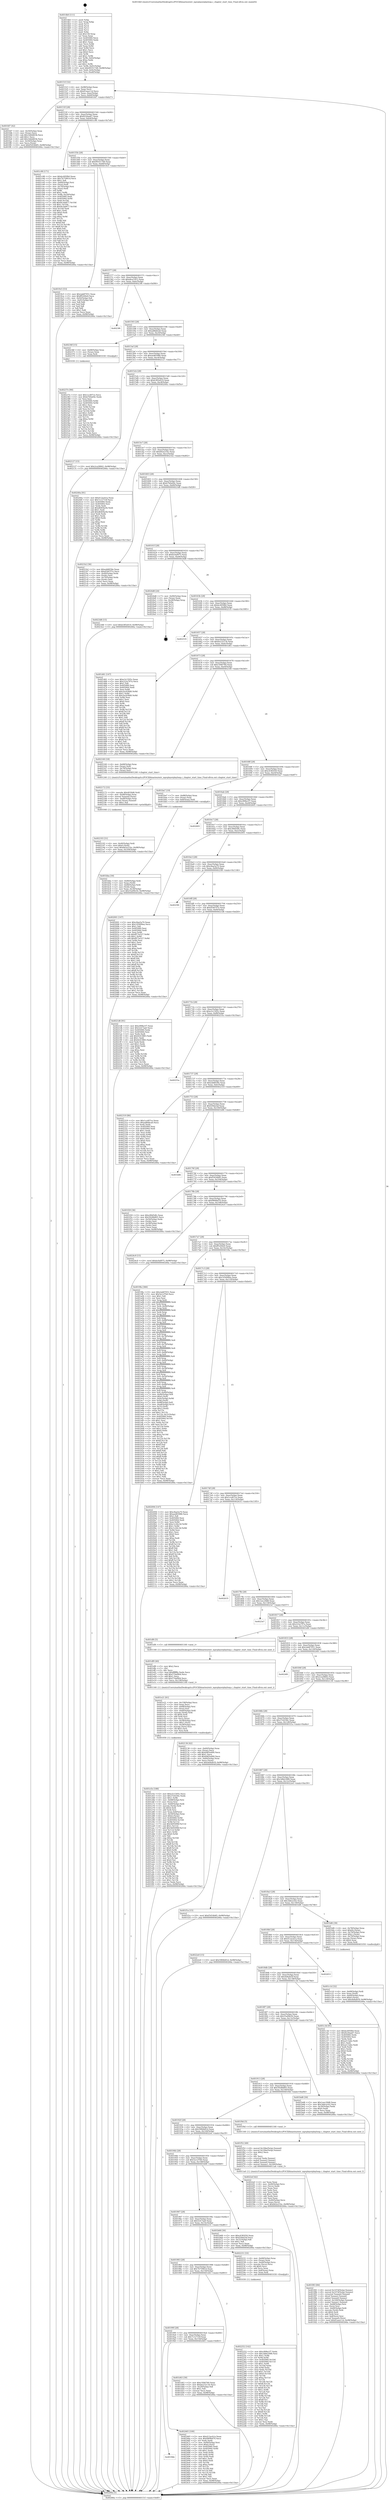 digraph "0x4014b0" {
  label = "0x4014b0 (/mnt/c/Users/mathe/Desktop/tcc/POCII/binaries/extr_mpvplayerplayloop.c_chapter_start_time_Final-ollvm.out::main(0))"
  labelloc = "t"
  node[shape=record]

  Entry [label="",width=0.3,height=0.3,shape=circle,fillcolor=black,style=filled]
  "0x40151f" [label="{
     0x40151f [32]\l
     | [instrs]\l
     &nbsp;&nbsp;0x40151f \<+6\>: mov -0x98(%rbp),%eax\l
     &nbsp;&nbsp;0x401525 \<+2\>: mov %eax,%ecx\l
     &nbsp;&nbsp;0x401527 \<+6\>: sub $0x81aea11d,%ecx\l
     &nbsp;&nbsp;0x40152d \<+6\>: mov %eax,-0xac(%rbp)\l
     &nbsp;&nbsp;0x401533 \<+6\>: mov %ecx,-0xb0(%rbp)\l
     &nbsp;&nbsp;0x401539 \<+6\>: je 0000000000401fd7 \<main+0xb27\>\l
  }"]
  "0x401fd7" [label="{
     0x401fd7 [42]\l
     | [instrs]\l
     &nbsp;&nbsp;0x401fd7 \<+4\>: mov -0x50(%rbp),%rax\l
     &nbsp;&nbsp;0x401fdb \<+2\>: mov (%rax),%ecx\l
     &nbsp;&nbsp;0x401fdd \<+6\>: sub $0x1b6dd63b,%ecx\l
     &nbsp;&nbsp;0x401fe3 \<+3\>: add $0x1,%ecx\l
     &nbsp;&nbsp;0x401fe6 \<+6\>: add $0x1b6dd63b,%ecx\l
     &nbsp;&nbsp;0x401fec \<+4\>: mov -0x50(%rbp),%rax\l
     &nbsp;&nbsp;0x401ff0 \<+2\>: mov %ecx,(%rax)\l
     &nbsp;&nbsp;0x401ff2 \<+10\>: movl $0xf5454b85,-0x98(%rbp)\l
     &nbsp;&nbsp;0x401ffc \<+5\>: jmp 000000000040266a \<main+0x11ba\>\l
  }"]
  "0x40153f" [label="{
     0x40153f [28]\l
     | [instrs]\l
     &nbsp;&nbsp;0x40153f \<+5\>: jmp 0000000000401544 \<main+0x94\>\l
     &nbsp;&nbsp;0x401544 \<+6\>: mov -0xac(%rbp),%eax\l
     &nbsp;&nbsp;0x40154a \<+5\>: sub $0x8226aa67,%eax\l
     &nbsp;&nbsp;0x40154f \<+6\>: mov %eax,-0xb4(%rbp)\l
     &nbsp;&nbsp;0x401555 \<+6\>: je 0000000000401c98 \<main+0x7e8\>\l
  }"]
  Exit [label="",width=0.3,height=0.3,shape=circle,fillcolor=black,style=filled,peripheries=2]
  "0x401c98" [label="{
     0x401c98 [171]\l
     | [instrs]\l
     &nbsp;&nbsp;0x401c98 \<+5\>: mov $0xbc495fb0,%eax\l
     &nbsp;&nbsp;0x401c9d \<+5\>: mov $0x7b75961d,%ecx\l
     &nbsp;&nbsp;0x401ca2 \<+2\>: mov $0x1,%dl\l
     &nbsp;&nbsp;0x401ca4 \<+4\>: mov -0x60(%rbp),%rsi\l
     &nbsp;&nbsp;0x401ca8 \<+2\>: mov (%rsi),%edi\l
     &nbsp;&nbsp;0x401caa \<+4\>: mov -0x70(%rbp),%rsi\l
     &nbsp;&nbsp;0x401cae \<+2\>: cmp (%rsi),%edi\l
     &nbsp;&nbsp;0x401cb0 \<+4\>: setl %r8b\l
     &nbsp;&nbsp;0x401cb4 \<+4\>: and $0x1,%r8b\l
     &nbsp;&nbsp;0x401cb8 \<+4\>: mov %r8b,-0x29(%rbp)\l
     &nbsp;&nbsp;0x401cbc \<+7\>: mov 0x405060,%edi\l
     &nbsp;&nbsp;0x401cc3 \<+8\>: mov 0x405064,%r9d\l
     &nbsp;&nbsp;0x401ccb \<+3\>: mov %edi,%r10d\l
     &nbsp;&nbsp;0x401cce \<+7\>: add $0x9e3ab877,%r10d\l
     &nbsp;&nbsp;0x401cd5 \<+4\>: sub $0x1,%r10d\l
     &nbsp;&nbsp;0x401cd9 \<+7\>: sub $0x9e3ab877,%r10d\l
     &nbsp;&nbsp;0x401ce0 \<+4\>: imul %r10d,%edi\l
     &nbsp;&nbsp;0x401ce4 \<+3\>: and $0x1,%edi\l
     &nbsp;&nbsp;0x401ce7 \<+3\>: cmp $0x0,%edi\l
     &nbsp;&nbsp;0x401cea \<+4\>: sete %r8b\l
     &nbsp;&nbsp;0x401cee \<+4\>: cmp $0xa,%r9d\l
     &nbsp;&nbsp;0x401cf2 \<+4\>: setl %r11b\l
     &nbsp;&nbsp;0x401cf6 \<+3\>: mov %r8b,%bl\l
     &nbsp;&nbsp;0x401cf9 \<+3\>: xor $0xff,%bl\l
     &nbsp;&nbsp;0x401cfc \<+3\>: mov %r11b,%r14b\l
     &nbsp;&nbsp;0x401cff \<+4\>: xor $0xff,%r14b\l
     &nbsp;&nbsp;0x401d03 \<+3\>: xor $0x0,%dl\l
     &nbsp;&nbsp;0x401d06 \<+3\>: mov %bl,%r15b\l
     &nbsp;&nbsp;0x401d09 \<+4\>: and $0x0,%r15b\l
     &nbsp;&nbsp;0x401d0d \<+3\>: and %dl,%r8b\l
     &nbsp;&nbsp;0x401d10 \<+3\>: mov %r14b,%r12b\l
     &nbsp;&nbsp;0x401d13 \<+4\>: and $0x0,%r12b\l
     &nbsp;&nbsp;0x401d17 \<+3\>: and %dl,%r11b\l
     &nbsp;&nbsp;0x401d1a \<+3\>: or %r8b,%r15b\l
     &nbsp;&nbsp;0x401d1d \<+3\>: or %r11b,%r12b\l
     &nbsp;&nbsp;0x401d20 \<+3\>: xor %r12b,%r15b\l
     &nbsp;&nbsp;0x401d23 \<+3\>: or %r14b,%bl\l
     &nbsp;&nbsp;0x401d26 \<+3\>: xor $0xff,%bl\l
     &nbsp;&nbsp;0x401d29 \<+3\>: or $0x0,%dl\l
     &nbsp;&nbsp;0x401d2c \<+2\>: and %dl,%bl\l
     &nbsp;&nbsp;0x401d2e \<+3\>: or %bl,%r15b\l
     &nbsp;&nbsp;0x401d31 \<+4\>: test $0x1,%r15b\l
     &nbsp;&nbsp;0x401d35 \<+3\>: cmovne %ecx,%eax\l
     &nbsp;&nbsp;0x401d38 \<+6\>: mov %eax,-0x98(%rbp)\l
     &nbsp;&nbsp;0x401d3e \<+5\>: jmp 000000000040266a \<main+0x11ba\>\l
  }"]
  "0x40155b" [label="{
     0x40155b [28]\l
     | [instrs]\l
     &nbsp;&nbsp;0x40155b \<+5\>: jmp 0000000000401560 \<main+0xb0\>\l
     &nbsp;&nbsp;0x401560 \<+6\>: mov -0xac(%rbp),%eax\l
     &nbsp;&nbsp;0x401566 \<+5\>: sub $0x993517d9,%eax\l
     &nbsp;&nbsp;0x40156b \<+6\>: mov %eax,-0xb8(%rbp)\l
     &nbsp;&nbsp;0x401571 \<+6\>: je 00000000004019c5 \<main+0x515\>\l
  }"]
  "0x4019bb" [label="{
     0x4019bb\l
  }", style=dashed]
  "0x4019c5" [label="{
     0x4019c5 [53]\l
     | [instrs]\l
     &nbsp;&nbsp;0x4019c5 \<+5\>: mov $0x2ab87051,%eax\l
     &nbsp;&nbsp;0x4019ca \<+5\>: mov $0xff5200e9,%ecx\l
     &nbsp;&nbsp;0x4019cf \<+6\>: mov -0x92(%rbp),%dl\l
     &nbsp;&nbsp;0x4019d5 \<+7\>: mov -0x91(%rbp),%sil\l
     &nbsp;&nbsp;0x4019dc \<+3\>: mov %dl,%dil\l
     &nbsp;&nbsp;0x4019df \<+3\>: and %sil,%dil\l
     &nbsp;&nbsp;0x4019e2 \<+3\>: xor %sil,%dl\l
     &nbsp;&nbsp;0x4019e5 \<+3\>: or %dl,%dil\l
     &nbsp;&nbsp;0x4019e8 \<+4\>: test $0x1,%dil\l
     &nbsp;&nbsp;0x4019ec \<+3\>: cmovne %ecx,%eax\l
     &nbsp;&nbsp;0x4019ef \<+6\>: mov %eax,-0x98(%rbp)\l
     &nbsp;&nbsp;0x4019f5 \<+5\>: jmp 000000000040266a \<main+0x11ba\>\l
  }"]
  "0x401577" [label="{
     0x401577 [28]\l
     | [instrs]\l
     &nbsp;&nbsp;0x401577 \<+5\>: jmp 000000000040157c \<main+0xcc\>\l
     &nbsp;&nbsp;0x40157c \<+6\>: mov -0xac(%rbp),%eax\l
     &nbsp;&nbsp;0x401582 \<+5\>: sub $0xabca7d12,%eax\l
     &nbsp;&nbsp;0x401587 \<+6\>: mov %eax,-0xbc(%rbp)\l
     &nbsp;&nbsp;0x40158d \<+6\>: je 00000000004023f6 \<main+0xf46\>\l
  }"]
  "0x40266a" [label="{
     0x40266a [5]\l
     | [instrs]\l
     &nbsp;&nbsp;0x40266a \<+5\>: jmp 000000000040151f \<main+0x6f\>\l
  }"]
  "0x4014b0" [label="{
     0x4014b0 [111]\l
     | [instrs]\l
     &nbsp;&nbsp;0x4014b0 \<+1\>: push %rbp\l
     &nbsp;&nbsp;0x4014b1 \<+3\>: mov %rsp,%rbp\l
     &nbsp;&nbsp;0x4014b4 \<+2\>: push %r15\l
     &nbsp;&nbsp;0x4014b6 \<+2\>: push %r14\l
     &nbsp;&nbsp;0x4014b8 \<+2\>: push %r13\l
     &nbsp;&nbsp;0x4014ba \<+2\>: push %r12\l
     &nbsp;&nbsp;0x4014bc \<+1\>: push %rbx\l
     &nbsp;&nbsp;0x4014bd \<+7\>: sub $0x158,%rsp\l
     &nbsp;&nbsp;0x4014c4 \<+2\>: xor %eax,%eax\l
     &nbsp;&nbsp;0x4014c6 \<+7\>: mov 0x405060,%ecx\l
     &nbsp;&nbsp;0x4014cd \<+7\>: mov 0x405064,%edx\l
     &nbsp;&nbsp;0x4014d4 \<+3\>: sub $0x1,%eax\l
     &nbsp;&nbsp;0x4014d7 \<+3\>: mov %ecx,%r8d\l
     &nbsp;&nbsp;0x4014da \<+3\>: add %eax,%r8d\l
     &nbsp;&nbsp;0x4014dd \<+4\>: imul %r8d,%ecx\l
     &nbsp;&nbsp;0x4014e1 \<+3\>: and $0x1,%ecx\l
     &nbsp;&nbsp;0x4014e4 \<+3\>: cmp $0x0,%ecx\l
     &nbsp;&nbsp;0x4014e7 \<+4\>: sete %r9b\l
     &nbsp;&nbsp;0x4014eb \<+4\>: and $0x1,%r9b\l
     &nbsp;&nbsp;0x4014ef \<+7\>: mov %r9b,-0x92(%rbp)\l
     &nbsp;&nbsp;0x4014f6 \<+3\>: cmp $0xa,%edx\l
     &nbsp;&nbsp;0x4014f9 \<+4\>: setl %r9b\l
     &nbsp;&nbsp;0x4014fd \<+4\>: and $0x1,%r9b\l
     &nbsp;&nbsp;0x401501 \<+7\>: mov %r9b,-0x91(%rbp)\l
     &nbsp;&nbsp;0x401508 \<+10\>: movl $0x993517d9,-0x98(%rbp)\l
     &nbsp;&nbsp;0x401512 \<+6\>: mov %edi,-0x9c(%rbp)\l
     &nbsp;&nbsp;0x401518 \<+7\>: mov %rsi,-0xa8(%rbp)\l
  }"]
  "0x402465" [label="{
     0x402465 [100]\l
     | [instrs]\l
     &nbsp;&nbsp;0x402465 \<+5\>: mov $0x412acb1a,%eax\l
     &nbsp;&nbsp;0x40246a \<+5\>: mov $0xf969bd70,%ecx\l
     &nbsp;&nbsp;0x40246f \<+2\>: xor %edx,%edx\l
     &nbsp;&nbsp;0x402471 \<+7\>: mov -0x90(%rbp),%rsi\l
     &nbsp;&nbsp;0x402478 \<+6\>: movl $0x0,(%rsi)\l
     &nbsp;&nbsp;0x40247e \<+7\>: mov 0x405060,%edi\l
     &nbsp;&nbsp;0x402485 \<+8\>: mov 0x405064,%r8d\l
     &nbsp;&nbsp;0x40248d \<+3\>: sub $0x1,%edx\l
     &nbsp;&nbsp;0x402490 \<+3\>: mov %edi,%r9d\l
     &nbsp;&nbsp;0x402493 \<+3\>: add %edx,%r9d\l
     &nbsp;&nbsp;0x402496 \<+4\>: imul %r9d,%edi\l
     &nbsp;&nbsp;0x40249a \<+3\>: and $0x1,%edi\l
     &nbsp;&nbsp;0x40249d \<+3\>: cmp $0x0,%edi\l
     &nbsp;&nbsp;0x4024a0 \<+4\>: sete %r10b\l
     &nbsp;&nbsp;0x4024a4 \<+4\>: cmp $0xa,%r8d\l
     &nbsp;&nbsp;0x4024a8 \<+4\>: setl %r11b\l
     &nbsp;&nbsp;0x4024ac \<+3\>: mov %r10b,%bl\l
     &nbsp;&nbsp;0x4024af \<+3\>: and %r11b,%bl\l
     &nbsp;&nbsp;0x4024b2 \<+3\>: xor %r11b,%r10b\l
     &nbsp;&nbsp;0x4024b5 \<+3\>: or %r10b,%bl\l
     &nbsp;&nbsp;0x4024b8 \<+3\>: test $0x1,%bl\l
     &nbsp;&nbsp;0x4024bb \<+3\>: cmovne %ecx,%eax\l
     &nbsp;&nbsp;0x4024be \<+6\>: mov %eax,-0x98(%rbp)\l
     &nbsp;&nbsp;0x4024c4 \<+5\>: jmp 000000000040266a \<main+0x11ba\>\l
  }"]
  "0x4023f6" [label="{
     0x4023f6\l
  }", style=dashed]
  "0x401593" [label="{
     0x401593 [28]\l
     | [instrs]\l
     &nbsp;&nbsp;0x401593 \<+5\>: jmp 0000000000401598 \<main+0xe8\>\l
     &nbsp;&nbsp;0x401598 \<+6\>: mov -0xac(%rbp),%eax\l
     &nbsp;&nbsp;0x40159e \<+5\>: sub $0xad8ddca0,%eax\l
     &nbsp;&nbsp;0x4015a3 \<+6\>: mov %eax,-0xc0(%rbp)\l
     &nbsp;&nbsp;0x4015a9 \<+6\>: je 000000000040236f \<main+0xebf\>\l
  }"]
  "0x40237e" [label="{
     0x40237e [90]\l
     | [instrs]\l
     &nbsp;&nbsp;0x40237e \<+5\>: mov $0x1ccd07ce,%ecx\l
     &nbsp;&nbsp;0x402383 \<+5\>: mov $0xb7b0a04c,%edx\l
     &nbsp;&nbsp;0x402388 \<+2\>: xor %esi,%esi\l
     &nbsp;&nbsp;0x40238a \<+8\>: mov 0x405060,%r8d\l
     &nbsp;&nbsp;0x402392 \<+8\>: mov 0x405064,%r9d\l
     &nbsp;&nbsp;0x40239a \<+3\>: sub $0x1,%esi\l
     &nbsp;&nbsp;0x40239d \<+3\>: mov %r8d,%r10d\l
     &nbsp;&nbsp;0x4023a0 \<+3\>: add %esi,%r10d\l
     &nbsp;&nbsp;0x4023a3 \<+4\>: imul %r10d,%r8d\l
     &nbsp;&nbsp;0x4023a7 \<+4\>: and $0x1,%r8d\l
     &nbsp;&nbsp;0x4023ab \<+4\>: cmp $0x0,%r8d\l
     &nbsp;&nbsp;0x4023af \<+4\>: sete %r11b\l
     &nbsp;&nbsp;0x4023b3 \<+4\>: cmp $0xa,%r9d\l
     &nbsp;&nbsp;0x4023b7 \<+3\>: setl %bl\l
     &nbsp;&nbsp;0x4023ba \<+3\>: mov %r11b,%r14b\l
     &nbsp;&nbsp;0x4023bd \<+3\>: and %bl,%r14b\l
     &nbsp;&nbsp;0x4023c0 \<+3\>: xor %bl,%r11b\l
     &nbsp;&nbsp;0x4023c3 \<+3\>: or %r11b,%r14b\l
     &nbsp;&nbsp;0x4023c6 \<+4\>: test $0x1,%r14b\l
     &nbsp;&nbsp;0x4023ca \<+3\>: cmovne %edx,%ecx\l
     &nbsp;&nbsp;0x4023cd \<+6\>: mov %ecx,-0x98(%rbp)\l
     &nbsp;&nbsp;0x4023d3 \<+5\>: jmp 000000000040266a \<main+0x11ba\>\l
  }"]
  "0x40236f" [label="{
     0x40236f [15]\l
     | [instrs]\l
     &nbsp;&nbsp;0x40236f \<+4\>: mov -0x68(%rbp),%rax\l
     &nbsp;&nbsp;0x402373 \<+3\>: mov (%rax),%rax\l
     &nbsp;&nbsp;0x402376 \<+3\>: mov %rax,%rdi\l
     &nbsp;&nbsp;0x402379 \<+5\>: call 0000000000401030 \<free@plt\>\l
     | [calls]\l
     &nbsp;&nbsp;0x401030 \{1\} (unknown)\l
  }"]
  "0x4015af" [label="{
     0x4015af [28]\l
     | [instrs]\l
     &nbsp;&nbsp;0x4015af \<+5\>: jmp 00000000004015b4 \<main+0x104\>\l
     &nbsp;&nbsp;0x4015b4 \<+6\>: mov -0xac(%rbp),%eax\l
     &nbsp;&nbsp;0x4015ba \<+5\>: sub $0xaed65986,%eax\l
     &nbsp;&nbsp;0x4015bf \<+6\>: mov %eax,-0xc4(%rbp)\l
     &nbsp;&nbsp;0x4015c5 \<+6\>: je 0000000000402127 \<main+0xc77\>\l
  }"]
  "0x402252" [label="{
     0x402252 [142]\l
     | [instrs]\l
     &nbsp;&nbsp;0x402252 \<+5\>: mov $0xc898a1f7,%edx\l
     &nbsp;&nbsp;0x402257 \<+5\>: mov $0x3dbb1688,%esi\l
     &nbsp;&nbsp;0x40225c \<+3\>: mov $0x1,%r8b\l
     &nbsp;&nbsp;0x40225f \<+3\>: xor %r9d,%r9d\l
     &nbsp;&nbsp;0x402262 \<+8\>: mov 0x405060,%r10d\l
     &nbsp;&nbsp;0x40226a \<+8\>: mov 0x405064,%r11d\l
     &nbsp;&nbsp;0x402272 \<+4\>: sub $0x1,%r9d\l
     &nbsp;&nbsp;0x402276 \<+3\>: mov %r10d,%ebx\l
     &nbsp;&nbsp;0x402279 \<+3\>: add %r9d,%ebx\l
     &nbsp;&nbsp;0x40227c \<+4\>: imul %ebx,%r10d\l
     &nbsp;&nbsp;0x402280 \<+4\>: and $0x1,%r10d\l
     &nbsp;&nbsp;0x402284 \<+4\>: cmp $0x0,%r10d\l
     &nbsp;&nbsp;0x402288 \<+4\>: sete %r14b\l
     &nbsp;&nbsp;0x40228c \<+4\>: cmp $0xa,%r11d\l
     &nbsp;&nbsp;0x402290 \<+4\>: setl %r15b\l
     &nbsp;&nbsp;0x402294 \<+3\>: mov %r14b,%r12b\l
     &nbsp;&nbsp;0x402297 \<+4\>: xor $0xff,%r12b\l
     &nbsp;&nbsp;0x40229b \<+3\>: mov %r15b,%r13b\l
     &nbsp;&nbsp;0x40229e \<+4\>: xor $0xff,%r13b\l
     &nbsp;&nbsp;0x4022a2 \<+4\>: xor $0x1,%r8b\l
     &nbsp;&nbsp;0x4022a6 \<+3\>: mov %r12b,%al\l
     &nbsp;&nbsp;0x4022a9 \<+2\>: and $0xff,%al\l
     &nbsp;&nbsp;0x4022ab \<+3\>: and %r8b,%r14b\l
     &nbsp;&nbsp;0x4022ae \<+3\>: mov %r13b,%cl\l
     &nbsp;&nbsp;0x4022b1 \<+3\>: and $0xff,%cl\l
     &nbsp;&nbsp;0x4022b4 \<+3\>: and %r8b,%r15b\l
     &nbsp;&nbsp;0x4022b7 \<+3\>: or %r14b,%al\l
     &nbsp;&nbsp;0x4022ba \<+3\>: or %r15b,%cl\l
     &nbsp;&nbsp;0x4022bd \<+2\>: xor %cl,%al\l
     &nbsp;&nbsp;0x4022bf \<+3\>: or %r13b,%r12b\l
     &nbsp;&nbsp;0x4022c2 \<+4\>: xor $0xff,%r12b\l
     &nbsp;&nbsp;0x4022c6 \<+4\>: or $0x1,%r8b\l
     &nbsp;&nbsp;0x4022ca \<+3\>: and %r8b,%r12b\l
     &nbsp;&nbsp;0x4022cd \<+3\>: or %r12b,%al\l
     &nbsp;&nbsp;0x4022d0 \<+2\>: test $0x1,%al\l
     &nbsp;&nbsp;0x4022d2 \<+3\>: cmovne %esi,%edx\l
     &nbsp;&nbsp;0x4022d5 \<+6\>: mov %edx,-0x98(%rbp)\l
     &nbsp;&nbsp;0x4022db \<+5\>: jmp 000000000040266a \<main+0x11ba\>\l
  }"]
  "0x402127" [label="{
     0x402127 [15]\l
     | [instrs]\l
     &nbsp;&nbsp;0x402127 \<+10\>: movl $0x2ca28842,-0x98(%rbp)\l
     &nbsp;&nbsp;0x402131 \<+5\>: jmp 000000000040266a \<main+0x11ba\>\l
  }"]
  "0x4015cb" [label="{
     0x4015cb [28]\l
     | [instrs]\l
     &nbsp;&nbsp;0x4015cb \<+5\>: jmp 00000000004015d0 \<main+0x120\>\l
     &nbsp;&nbsp;0x4015d0 \<+6\>: mov -0xac(%rbp),%eax\l
     &nbsp;&nbsp;0x4015d6 \<+5\>: sub $0xb385e619,%eax\l
     &nbsp;&nbsp;0x4015db \<+6\>: mov %eax,-0xc8(%rbp)\l
     &nbsp;&nbsp;0x4015e1 \<+6\>: je 000000000040240a \<main+0xf5a\>\l
  }"]
  "0x402193" [label="{
     0x402193 [31]\l
     | [instrs]\l
     &nbsp;&nbsp;0x402193 \<+4\>: mov -0x40(%rbp),%rdi\l
     &nbsp;&nbsp;0x402197 \<+6\>: movl $0x0,(%rdi)\l
     &nbsp;&nbsp;0x40219d \<+10\>: movl $0xb62e21bc,-0x98(%rbp)\l
     &nbsp;&nbsp;0x4021a7 \<+6\>: mov %eax,-0x164(%rbp)\l
     &nbsp;&nbsp;0x4021ad \<+5\>: jmp 000000000040266a \<main+0x11ba\>\l
  }"]
  "0x40240a" [label="{
     0x40240a [91]\l
     | [instrs]\l
     &nbsp;&nbsp;0x40240a \<+5\>: mov $0x412acb1a,%eax\l
     &nbsp;&nbsp;0x40240f \<+5\>: mov $0x7c12733f,%ecx\l
     &nbsp;&nbsp;0x402414 \<+7\>: mov 0x405060,%edx\l
     &nbsp;&nbsp;0x40241b \<+7\>: mov 0x405064,%esi\l
     &nbsp;&nbsp;0x402422 \<+2\>: mov %edx,%edi\l
     &nbsp;&nbsp;0x402424 \<+6\>: sub $0xd6404a5b,%edi\l
     &nbsp;&nbsp;0x40242a \<+3\>: sub $0x1,%edi\l
     &nbsp;&nbsp;0x40242d \<+6\>: add $0xd6404a5b,%edi\l
     &nbsp;&nbsp;0x402433 \<+3\>: imul %edi,%edx\l
     &nbsp;&nbsp;0x402436 \<+3\>: and $0x1,%edx\l
     &nbsp;&nbsp;0x402439 \<+3\>: cmp $0x0,%edx\l
     &nbsp;&nbsp;0x40243c \<+4\>: sete %r8b\l
     &nbsp;&nbsp;0x402440 \<+3\>: cmp $0xa,%esi\l
     &nbsp;&nbsp;0x402443 \<+4\>: setl %r9b\l
     &nbsp;&nbsp;0x402447 \<+3\>: mov %r8b,%r10b\l
     &nbsp;&nbsp;0x40244a \<+3\>: and %r9b,%r10b\l
     &nbsp;&nbsp;0x40244d \<+3\>: xor %r9b,%r8b\l
     &nbsp;&nbsp;0x402450 \<+3\>: or %r8b,%r10b\l
     &nbsp;&nbsp;0x402453 \<+4\>: test $0x1,%r10b\l
     &nbsp;&nbsp;0x402457 \<+3\>: cmovne %ecx,%eax\l
     &nbsp;&nbsp;0x40245a \<+6\>: mov %eax,-0x98(%rbp)\l
     &nbsp;&nbsp;0x402460 \<+5\>: jmp 000000000040266a \<main+0x11ba\>\l
  }"]
  "0x4015e7" [label="{
     0x4015e7 [28]\l
     | [instrs]\l
     &nbsp;&nbsp;0x4015e7 \<+5\>: jmp 00000000004015ec \<main+0x13c\>\l
     &nbsp;&nbsp;0x4015ec \<+6\>: mov -0xac(%rbp),%eax\l
     &nbsp;&nbsp;0x4015f2 \<+5\>: sub $0xb62e21bc,%eax\l
     &nbsp;&nbsp;0x4015f7 \<+6\>: mov %eax,-0xcc(%rbp)\l
     &nbsp;&nbsp;0x4015fd \<+6\>: je 00000000004021b2 \<main+0xd02\>\l
  }"]
  "0x402172" [label="{
     0x402172 [33]\l
     | [instrs]\l
     &nbsp;&nbsp;0x402172 \<+10\>: movabs $0x4030d6,%rdi\l
     &nbsp;&nbsp;0x40217c \<+4\>: mov -0x48(%rbp),%rax\l
     &nbsp;&nbsp;0x402180 \<+4\>: movsd %xmm0,(%rax)\l
     &nbsp;&nbsp;0x402184 \<+4\>: mov -0x48(%rbp),%rax\l
     &nbsp;&nbsp;0x402188 \<+4\>: movsd (%rax),%xmm0\l
     &nbsp;&nbsp;0x40218c \<+2\>: mov $0x1,%al\l
     &nbsp;&nbsp;0x40218e \<+5\>: call 0000000000401040 \<printf@plt\>\l
     | [calls]\l
     &nbsp;&nbsp;0x401040 \{1\} (unknown)\l
  }"]
  "0x4021b2" [label="{
     0x4021b2 [36]\l
     | [instrs]\l
     &nbsp;&nbsp;0x4021b2 \<+5\>: mov $0xedd6f39e,%eax\l
     &nbsp;&nbsp;0x4021b7 \<+5\>: mov $0xd5407f7e,%ecx\l
     &nbsp;&nbsp;0x4021bc \<+4\>: mov -0x40(%rbp),%rdx\l
     &nbsp;&nbsp;0x4021c0 \<+2\>: mov (%rdx),%esi\l
     &nbsp;&nbsp;0x4021c2 \<+4\>: mov -0x70(%rbp),%rdx\l
     &nbsp;&nbsp;0x4021c6 \<+2\>: cmp (%rdx),%esi\l
     &nbsp;&nbsp;0x4021c8 \<+3\>: cmovl %ecx,%eax\l
     &nbsp;&nbsp;0x4021cb \<+6\>: mov %eax,-0x98(%rbp)\l
     &nbsp;&nbsp;0x4021d1 \<+5\>: jmp 000000000040266a \<main+0x11ba\>\l
  }"]
  "0x401603" [label="{
     0x401603 [28]\l
     | [instrs]\l
     &nbsp;&nbsp;0x401603 \<+5\>: jmp 0000000000401608 \<main+0x158\>\l
     &nbsp;&nbsp;0x401608 \<+6\>: mov -0xac(%rbp),%eax\l
     &nbsp;&nbsp;0x40160e \<+5\>: sub $0xb7b0a04c,%eax\l
     &nbsp;&nbsp;0x401613 \<+6\>: mov %eax,-0xd0(%rbp)\l
     &nbsp;&nbsp;0x401619 \<+6\>: je 00000000004023d8 \<main+0xf28\>\l
  }"]
  "0x401f83" [label="{
     0x401f83 [84]\l
     | [instrs]\l
     &nbsp;&nbsp;0x401f83 \<+8\>: movsd 0x107d(%rip),%xmm1\l
     &nbsp;&nbsp;0x401f8b \<+8\>: movsd 0x107d(%rip),%xmm2\l
     &nbsp;&nbsp;0x401f93 \<+4\>: cvtss2sd %xmm0,%xmm0\l
     &nbsp;&nbsp;0x401f97 \<+4\>: divsd %xmm2,%xmm0\l
     &nbsp;&nbsp;0x401f9b \<+4\>: addsd %xmm0,%xmm1\l
     &nbsp;&nbsp;0x401f9f \<+8\>: movsd -0x160(%rbp),%xmm0\l
     &nbsp;&nbsp;0x401fa7 \<+4\>: mulsd %xmm1,%xmm0\l
     &nbsp;&nbsp;0x401fab \<+4\>: mov -0x68(%rbp),%rsi\l
     &nbsp;&nbsp;0x401faf \<+3\>: mov (%rsi),%rsi\l
     &nbsp;&nbsp;0x401fb2 \<+4\>: mov -0x60(%rbp),%rdi\l
     &nbsp;&nbsp;0x401fb6 \<+3\>: movslq (%rdi),%rdi\l
     &nbsp;&nbsp;0x401fb9 \<+4\>: shl $0x4,%rdi\l
     &nbsp;&nbsp;0x401fbd \<+3\>: add %rdi,%rsi\l
     &nbsp;&nbsp;0x401fc0 \<+4\>: mov 0x8(%rsi),%rsi\l
     &nbsp;&nbsp;0x401fc4 \<+4\>: movsd %xmm0,(%rsi)\l
     &nbsp;&nbsp;0x401fc8 \<+10\>: movl $0x81aea11d,-0x98(%rbp)\l
     &nbsp;&nbsp;0x401fd2 \<+5\>: jmp 000000000040266a \<main+0x11ba\>\l
  }"]
  "0x4023d8" [label="{
     0x4023d8 [15]\l
     | [instrs]\l
     &nbsp;&nbsp;0x4023d8 \<+10\>: movl $0xb385e619,-0x98(%rbp)\l
     &nbsp;&nbsp;0x4023e2 \<+5\>: jmp 000000000040266a \<main+0x11ba\>\l
  }"]
  "0x40161f" [label="{
     0x40161f [28]\l
     | [instrs]\l
     &nbsp;&nbsp;0x40161f \<+5\>: jmp 0000000000401624 \<main+0x174\>\l
     &nbsp;&nbsp;0x401624 \<+6\>: mov -0xac(%rbp),%eax\l
     &nbsp;&nbsp;0x40162a \<+5\>: sub $0xbc0af975,%eax\l
     &nbsp;&nbsp;0x40162f \<+6\>: mov %eax,-0xd4(%rbp)\l
     &nbsp;&nbsp;0x401635 \<+6\>: je 00000000004024d8 \<main+0x1028\>\l
  }"]
  "0x401f52" [label="{
     0x401f52 [49]\l
     | [instrs]\l
     &nbsp;&nbsp;0x401f52 \<+8\>: movsd 0x10be(%rip),%xmm0\l
     &nbsp;&nbsp;0x401f5a \<+8\>: movsd 0x10be(%rip),%xmm1\l
     &nbsp;&nbsp;0x401f62 \<+5\>: mov $0x2,%ecx\l
     &nbsp;&nbsp;0x401f67 \<+1\>: cltd\l
     &nbsp;&nbsp;0x401f68 \<+2\>: idiv %ecx\l
     &nbsp;&nbsp;0x401f6a \<+4\>: cvtsi2sd %edx,%xmm2\l
     &nbsp;&nbsp;0x401f6e \<+4\>: mulsd %xmm2,%xmm1\l
     &nbsp;&nbsp;0x401f72 \<+4\>: addsd %xmm0,%xmm1\l
     &nbsp;&nbsp;0x401f76 \<+8\>: movsd %xmm1,-0x160(%rbp)\l
     &nbsp;&nbsp;0x401f7e \<+5\>: call 00000000004011a0 \<next_f\>\l
     | [calls]\l
     &nbsp;&nbsp;0x4011a0 \{1\} (/mnt/c/Users/mathe/Desktop/tcc/POCII/binaries/extr_mpvplayerplayloop.c_chapter_start_time_Final-ollvm.out::next_f)\l
  }"]
  "0x4024d8" [label="{
     0x4024d8 [24]\l
     | [instrs]\l
     &nbsp;&nbsp;0x4024d8 \<+7\>: mov -0x90(%rbp),%rax\l
     &nbsp;&nbsp;0x4024df \<+2\>: mov (%rax),%eax\l
     &nbsp;&nbsp;0x4024e1 \<+4\>: lea -0x28(%rbp),%rsp\l
     &nbsp;&nbsp;0x4024e5 \<+1\>: pop %rbx\l
     &nbsp;&nbsp;0x4024e6 \<+2\>: pop %r12\l
     &nbsp;&nbsp;0x4024e8 \<+2\>: pop %r13\l
     &nbsp;&nbsp;0x4024ea \<+2\>: pop %r14\l
     &nbsp;&nbsp;0x4024ec \<+2\>: pop %r15\l
     &nbsp;&nbsp;0x4024ee \<+1\>: pop %rbp\l
     &nbsp;&nbsp;0x4024ef \<+1\>: ret\l
  }"]
  "0x40163b" [label="{
     0x40163b [28]\l
     | [instrs]\l
     &nbsp;&nbsp;0x40163b \<+5\>: jmp 0000000000401640 \<main+0x190\>\l
     &nbsp;&nbsp;0x401640 \<+6\>: mov -0xac(%rbp),%eax\l
     &nbsp;&nbsp;0x401646 \<+5\>: sub $0xbc495fb0,%eax\l
     &nbsp;&nbsp;0x40164b \<+6\>: mov %eax,-0xd8(%rbp)\l
     &nbsp;&nbsp;0x401651 \<+6\>: je 0000000000402535 \<main+0x1085\>\l
  }"]
  "0x401e5e" [label="{
     0x401e5e [188]\l
     | [instrs]\l
     &nbsp;&nbsp;0x401e5e \<+5\>: mov $0xe3c1505c,%ecx\l
     &nbsp;&nbsp;0x401e63 \<+5\>: mov $0x37ef256c,%edx\l
     &nbsp;&nbsp;0x401e68 \<+3\>: mov $0x1,%r8b\l
     &nbsp;&nbsp;0x401e6b \<+4\>: mov -0x68(%rbp),%rsi\l
     &nbsp;&nbsp;0x401e6f \<+3\>: mov (%rsi),%rsi\l
     &nbsp;&nbsp;0x401e72 \<+4\>: mov -0x60(%rbp),%rdi\l
     &nbsp;&nbsp;0x401e76 \<+3\>: movslq (%rdi),%rdi\l
     &nbsp;&nbsp;0x401e79 \<+4\>: shl $0x4,%rdi\l
     &nbsp;&nbsp;0x401e7d \<+3\>: add %rdi,%rsi\l
     &nbsp;&nbsp;0x401e80 \<+4\>: mov %rax,0x8(%rsi)\l
     &nbsp;&nbsp;0x401e84 \<+4\>: mov -0x50(%rbp),%rax\l
     &nbsp;&nbsp;0x401e88 \<+6\>: movl $0x0,(%rax)\l
     &nbsp;&nbsp;0x401e8e \<+8\>: mov 0x405060,%r9d\l
     &nbsp;&nbsp;0x401e96 \<+8\>: mov 0x405064,%r10d\l
     &nbsp;&nbsp;0x401e9e \<+3\>: mov %r9d,%r11d\l
     &nbsp;&nbsp;0x401ea1 \<+7\>: sub $0x5b95096f,%r11d\l
     &nbsp;&nbsp;0x401ea8 \<+4\>: sub $0x1,%r11d\l
     &nbsp;&nbsp;0x401eac \<+7\>: add $0x5b95096f,%r11d\l
     &nbsp;&nbsp;0x401eb3 \<+4\>: imul %r11d,%r9d\l
     &nbsp;&nbsp;0x401eb7 \<+4\>: and $0x1,%r9d\l
     &nbsp;&nbsp;0x401ebb \<+4\>: cmp $0x0,%r9d\l
     &nbsp;&nbsp;0x401ebf \<+3\>: sete %bl\l
     &nbsp;&nbsp;0x401ec2 \<+4\>: cmp $0xa,%r10d\l
     &nbsp;&nbsp;0x401ec6 \<+4\>: setl %r14b\l
     &nbsp;&nbsp;0x401eca \<+3\>: mov %bl,%r15b\l
     &nbsp;&nbsp;0x401ecd \<+4\>: xor $0xff,%r15b\l
     &nbsp;&nbsp;0x401ed1 \<+3\>: mov %r14b,%r12b\l
     &nbsp;&nbsp;0x401ed4 \<+4\>: xor $0xff,%r12b\l
     &nbsp;&nbsp;0x401ed8 \<+4\>: xor $0x0,%r8b\l
     &nbsp;&nbsp;0x401edc \<+3\>: mov %r15b,%r13b\l
     &nbsp;&nbsp;0x401edf \<+4\>: and $0x0,%r13b\l
     &nbsp;&nbsp;0x401ee3 \<+3\>: and %r8b,%bl\l
     &nbsp;&nbsp;0x401ee6 \<+3\>: mov %r12b,%al\l
     &nbsp;&nbsp;0x401ee9 \<+2\>: and $0x0,%al\l
     &nbsp;&nbsp;0x401eeb \<+3\>: and %r8b,%r14b\l
     &nbsp;&nbsp;0x401eee \<+3\>: or %bl,%r13b\l
     &nbsp;&nbsp;0x401ef1 \<+3\>: or %r14b,%al\l
     &nbsp;&nbsp;0x401ef4 \<+3\>: xor %al,%r13b\l
     &nbsp;&nbsp;0x401ef7 \<+3\>: or %r12b,%r15b\l
     &nbsp;&nbsp;0x401efa \<+4\>: xor $0xff,%r15b\l
     &nbsp;&nbsp;0x401efe \<+4\>: or $0x0,%r8b\l
     &nbsp;&nbsp;0x401f02 \<+3\>: and %r8b,%r15b\l
     &nbsp;&nbsp;0x401f05 \<+3\>: or %r15b,%r13b\l
     &nbsp;&nbsp;0x401f08 \<+4\>: test $0x1,%r13b\l
     &nbsp;&nbsp;0x401f0c \<+3\>: cmovne %edx,%ecx\l
     &nbsp;&nbsp;0x401f0f \<+6\>: mov %ecx,-0x98(%rbp)\l
     &nbsp;&nbsp;0x401f15 \<+5\>: jmp 000000000040266a \<main+0x11ba\>\l
  }"]
  "0x402535" [label="{
     0x402535\l
  }", style=dashed]
  "0x401657" [label="{
     0x401657 [28]\l
     | [instrs]\l
     &nbsp;&nbsp;0x401657 \<+5\>: jmp 000000000040165c \<main+0x1ac\>\l
     &nbsp;&nbsp;0x40165c \<+6\>: mov -0xac(%rbp),%eax\l
     &nbsp;&nbsp;0x401662 \<+5\>: sub $0xbe232134,%eax\l
     &nbsp;&nbsp;0x401667 \<+6\>: mov %eax,-0xdc(%rbp)\l
     &nbsp;&nbsp;0x40166d \<+6\>: je 0000000000401d61 \<main+0x8b1\>\l
  }"]
  "0x401e21" [label="{
     0x401e21 [61]\l
     | [instrs]\l
     &nbsp;&nbsp;0x401e21 \<+6\>: mov -0x158(%rbp),%ecx\l
     &nbsp;&nbsp;0x401e27 \<+3\>: imul %eax,%ecx\l
     &nbsp;&nbsp;0x401e2a \<+4\>: mov -0x68(%rbp),%rsi\l
     &nbsp;&nbsp;0x401e2e \<+3\>: mov (%rsi),%rsi\l
     &nbsp;&nbsp;0x401e31 \<+4\>: mov -0x60(%rbp),%rdi\l
     &nbsp;&nbsp;0x401e35 \<+3\>: movslq (%rdi),%rdi\l
     &nbsp;&nbsp;0x401e38 \<+4\>: shl $0x4,%rdi\l
     &nbsp;&nbsp;0x401e3c \<+3\>: add %rdi,%rsi\l
     &nbsp;&nbsp;0x401e3f \<+2\>: mov %ecx,(%rsi)\l
     &nbsp;&nbsp;0x401e41 \<+4\>: mov -0x58(%rbp),%rsi\l
     &nbsp;&nbsp;0x401e45 \<+6\>: movl $0x1,(%rsi)\l
     &nbsp;&nbsp;0x401e4b \<+4\>: mov -0x58(%rbp),%rsi\l
     &nbsp;&nbsp;0x401e4f \<+3\>: movslq (%rsi),%rsi\l
     &nbsp;&nbsp;0x401e52 \<+4\>: shl $0x3,%rsi\l
     &nbsp;&nbsp;0x401e56 \<+3\>: mov %rsi,%rdi\l
     &nbsp;&nbsp;0x401e59 \<+5\>: call 0000000000401050 \<malloc@plt\>\l
     | [calls]\l
     &nbsp;&nbsp;0x401050 \{1\} (unknown)\l
  }"]
  "0x401d61" [label="{
     0x401d61 [147]\l
     | [instrs]\l
     &nbsp;&nbsp;0x401d61 \<+5\>: mov $0xe3c1505c,%eax\l
     &nbsp;&nbsp;0x401d66 \<+5\>: mov $0x222a797a,%ecx\l
     &nbsp;&nbsp;0x401d6b \<+2\>: mov $0x1,%dl\l
     &nbsp;&nbsp;0x401d6d \<+7\>: mov 0x405060,%esi\l
     &nbsp;&nbsp;0x401d74 \<+7\>: mov 0x405064,%edi\l
     &nbsp;&nbsp;0x401d7b \<+3\>: mov %esi,%r8d\l
     &nbsp;&nbsp;0x401d7e \<+7\>: add $0x2ecb58d0,%r8d\l
     &nbsp;&nbsp;0x401d85 \<+4\>: sub $0x1,%r8d\l
     &nbsp;&nbsp;0x401d89 \<+7\>: sub $0x2ecb58d0,%r8d\l
     &nbsp;&nbsp;0x401d90 \<+4\>: imul %r8d,%esi\l
     &nbsp;&nbsp;0x401d94 \<+3\>: and $0x1,%esi\l
     &nbsp;&nbsp;0x401d97 \<+3\>: cmp $0x0,%esi\l
     &nbsp;&nbsp;0x401d9a \<+4\>: sete %r9b\l
     &nbsp;&nbsp;0x401d9e \<+3\>: cmp $0xa,%edi\l
     &nbsp;&nbsp;0x401da1 \<+4\>: setl %r10b\l
     &nbsp;&nbsp;0x401da5 \<+3\>: mov %r9b,%r11b\l
     &nbsp;&nbsp;0x401da8 \<+4\>: xor $0xff,%r11b\l
     &nbsp;&nbsp;0x401dac \<+3\>: mov %r10b,%bl\l
     &nbsp;&nbsp;0x401daf \<+3\>: xor $0xff,%bl\l
     &nbsp;&nbsp;0x401db2 \<+3\>: xor $0x1,%dl\l
     &nbsp;&nbsp;0x401db5 \<+3\>: mov %r11b,%r14b\l
     &nbsp;&nbsp;0x401db8 \<+4\>: and $0xff,%r14b\l
     &nbsp;&nbsp;0x401dbc \<+3\>: and %dl,%r9b\l
     &nbsp;&nbsp;0x401dbf \<+3\>: mov %bl,%r15b\l
     &nbsp;&nbsp;0x401dc2 \<+4\>: and $0xff,%r15b\l
     &nbsp;&nbsp;0x401dc6 \<+3\>: and %dl,%r10b\l
     &nbsp;&nbsp;0x401dc9 \<+3\>: or %r9b,%r14b\l
     &nbsp;&nbsp;0x401dcc \<+3\>: or %r10b,%r15b\l
     &nbsp;&nbsp;0x401dcf \<+3\>: xor %r15b,%r14b\l
     &nbsp;&nbsp;0x401dd2 \<+3\>: or %bl,%r11b\l
     &nbsp;&nbsp;0x401dd5 \<+4\>: xor $0xff,%r11b\l
     &nbsp;&nbsp;0x401dd9 \<+3\>: or $0x1,%dl\l
     &nbsp;&nbsp;0x401ddc \<+3\>: and %dl,%r11b\l
     &nbsp;&nbsp;0x401ddf \<+3\>: or %r11b,%r14b\l
     &nbsp;&nbsp;0x401de2 \<+4\>: test $0x1,%r14b\l
     &nbsp;&nbsp;0x401de6 \<+3\>: cmovne %ecx,%eax\l
     &nbsp;&nbsp;0x401de9 \<+6\>: mov %eax,-0x98(%rbp)\l
     &nbsp;&nbsp;0x401def \<+5\>: jmp 000000000040266a \<main+0x11ba\>\l
  }"]
  "0x401673" [label="{
     0x401673 [28]\l
     | [instrs]\l
     &nbsp;&nbsp;0x401673 \<+5\>: jmp 0000000000401678 \<main+0x1c8\>\l
     &nbsp;&nbsp;0x401678 \<+6\>: mov -0xac(%rbp),%eax\l
     &nbsp;&nbsp;0x40167e \<+5\>: sub $0xc5f46760,%eax\l
     &nbsp;&nbsp;0x401683 \<+6\>: mov %eax,-0xe0(%rbp)\l
     &nbsp;&nbsp;0x401689 \<+6\>: je 0000000000402160 \<main+0xcb0\>\l
  }"]
  "0x401df9" [label="{
     0x401df9 [40]\l
     | [instrs]\l
     &nbsp;&nbsp;0x401df9 \<+5\>: mov $0x2,%ecx\l
     &nbsp;&nbsp;0x401dfe \<+1\>: cltd\l
     &nbsp;&nbsp;0x401dff \<+2\>: idiv %ecx\l
     &nbsp;&nbsp;0x401e01 \<+6\>: imul $0xfffffffe,%edx,%ecx\l
     &nbsp;&nbsp;0x401e07 \<+6\>: add $0x574af904,%ecx\l
     &nbsp;&nbsp;0x401e0d \<+3\>: add $0x1,%ecx\l
     &nbsp;&nbsp;0x401e10 \<+6\>: sub $0x574af904,%ecx\l
     &nbsp;&nbsp;0x401e16 \<+6\>: mov %ecx,-0x158(%rbp)\l
     &nbsp;&nbsp;0x401e1c \<+5\>: call 0000000000401160 \<next_i\>\l
     | [calls]\l
     &nbsp;&nbsp;0x401160 \{1\} (/mnt/c/Users/mathe/Desktop/tcc/POCII/binaries/extr_mpvplayerplayloop.c_chapter_start_time_Final-ollvm.out::next_i)\l
  }"]
  "0x402160" [label="{
     0x402160 [18]\l
     | [instrs]\l
     &nbsp;&nbsp;0x402160 \<+4\>: mov -0x68(%rbp),%rax\l
     &nbsp;&nbsp;0x402164 \<+3\>: mov (%rax),%rdi\l
     &nbsp;&nbsp;0x402167 \<+4\>: mov -0x78(%rbp),%rax\l
     &nbsp;&nbsp;0x40216b \<+2\>: mov (%rax),%esi\l
     &nbsp;&nbsp;0x40216d \<+5\>: call 0000000000401240 \<chapter_start_time\>\l
     | [calls]\l
     &nbsp;&nbsp;0x401240 \{1\} (/mnt/c/Users/mathe/Desktop/tcc/POCII/binaries/extr_mpvplayerplayloop.c_chapter_start_time_Final-ollvm.out::chapter_start_time)\l
  }"]
  "0x40168f" [label="{
     0x40168f [28]\l
     | [instrs]\l
     &nbsp;&nbsp;0x40168f \<+5\>: jmp 0000000000401694 \<main+0x1e4\>\l
     &nbsp;&nbsp;0x401694 \<+6\>: mov -0xac(%rbp),%eax\l
     &nbsp;&nbsp;0x40169a \<+5\>: sub $0xc6382f20,%eax\l
     &nbsp;&nbsp;0x40169f \<+6\>: mov %eax,-0xe4(%rbp)\l
     &nbsp;&nbsp;0x4016a5 \<+6\>: je 0000000000401ba7 \<main+0x6f7\>\l
  }"]
  "0x40199f" [label="{
     0x40199f [28]\l
     | [instrs]\l
     &nbsp;&nbsp;0x40199f \<+5\>: jmp 00000000004019a4 \<main+0x4f4\>\l
     &nbsp;&nbsp;0x4019a4 \<+6\>: mov -0xac(%rbp),%eax\l
     &nbsp;&nbsp;0x4019aa \<+5\>: sub $0x7c12733f,%eax\l
     &nbsp;&nbsp;0x4019af \<+6\>: mov %eax,-0x154(%rbp)\l
     &nbsp;&nbsp;0x4019b5 \<+6\>: je 0000000000402465 \<main+0xfb5\>\l
  }"]
  "0x401ba7" [label="{
     0x401ba7 [19]\l
     | [instrs]\l
     &nbsp;&nbsp;0x401ba7 \<+7\>: mov -0x88(%rbp),%rax\l
     &nbsp;&nbsp;0x401bae \<+3\>: mov (%rax),%rax\l
     &nbsp;&nbsp;0x401bb1 \<+4\>: mov 0x8(%rax),%rdi\l
     &nbsp;&nbsp;0x401bb5 \<+5\>: call 0000000000401060 \<atoi@plt\>\l
     | [calls]\l
     &nbsp;&nbsp;0x401060 \{1\} (unknown)\l
  }"]
  "0x4016ab" [label="{
     0x4016ab [28]\l
     | [instrs]\l
     &nbsp;&nbsp;0x4016ab \<+5\>: jmp 00000000004016b0 \<main+0x200\>\l
     &nbsp;&nbsp;0x4016b0 \<+6\>: mov -0xac(%rbp),%eax\l
     &nbsp;&nbsp;0x4016b6 \<+5\>: sub $0xc898a1f7,%eax\l
     &nbsp;&nbsp;0x4016bb \<+6\>: mov %eax,-0xe8(%rbp)\l
     &nbsp;&nbsp;0x4016c1 \<+6\>: je 0000000000402605 \<main+0x1155\>\l
  }"]
  "0x401d43" [label="{
     0x401d43 [30]\l
     | [instrs]\l
     &nbsp;&nbsp;0x401d43 \<+5\>: mov $0xc5f46760,%eax\l
     &nbsp;&nbsp;0x401d48 \<+5\>: mov $0xbe232134,%ecx\l
     &nbsp;&nbsp;0x401d4d \<+3\>: mov -0x29(%rbp),%dl\l
     &nbsp;&nbsp;0x401d50 \<+3\>: test $0x1,%dl\l
     &nbsp;&nbsp;0x401d53 \<+3\>: cmovne %ecx,%eax\l
     &nbsp;&nbsp;0x401d56 \<+6\>: mov %eax,-0x98(%rbp)\l
     &nbsp;&nbsp;0x401d5c \<+5\>: jmp 000000000040266a \<main+0x11ba\>\l
  }"]
  "0x402605" [label="{
     0x402605\l
  }", style=dashed]
  "0x4016c7" [label="{
     0x4016c7 [28]\l
     | [instrs]\l
     &nbsp;&nbsp;0x4016c7 \<+5\>: jmp 00000000004016cc \<main+0x21c\>\l
     &nbsp;&nbsp;0x4016cc \<+6\>: mov -0xac(%rbp),%eax\l
     &nbsp;&nbsp;0x4016d2 \<+5\>: sub $0xc89d5dfc,%eax\l
     &nbsp;&nbsp;0x4016d7 \<+6\>: mov %eax,-0xec(%rbp)\l
     &nbsp;&nbsp;0x4016dd \<+6\>: je 0000000000402001 \<main+0xb51\>\l
  }"]
  "0x401983" [label="{
     0x401983 [28]\l
     | [instrs]\l
     &nbsp;&nbsp;0x401983 \<+5\>: jmp 0000000000401988 \<main+0x4d8\>\l
     &nbsp;&nbsp;0x401988 \<+6\>: mov -0xac(%rbp),%eax\l
     &nbsp;&nbsp;0x40198e \<+5\>: sub $0x7b75961d,%eax\l
     &nbsp;&nbsp;0x401993 \<+6\>: mov %eax,-0x150(%rbp)\l
     &nbsp;&nbsp;0x401999 \<+6\>: je 0000000000401d43 \<main+0x893\>\l
  }"]
  "0x402001" [label="{
     0x402001 [147]\l
     | [instrs]\l
     &nbsp;&nbsp;0x402001 \<+5\>: mov $0xc8aa5a70,%eax\l
     &nbsp;&nbsp;0x402006 \<+5\>: mov $0x145699ea,%ecx\l
     &nbsp;&nbsp;0x40200b \<+2\>: mov $0x1,%dl\l
     &nbsp;&nbsp;0x40200d \<+7\>: mov 0x405060,%esi\l
     &nbsp;&nbsp;0x402014 \<+7\>: mov 0x405064,%edi\l
     &nbsp;&nbsp;0x40201b \<+3\>: mov %esi,%r8d\l
     &nbsp;&nbsp;0x40201e \<+7\>: sub $0xf873e527,%r8d\l
     &nbsp;&nbsp;0x402025 \<+4\>: sub $0x1,%r8d\l
     &nbsp;&nbsp;0x402029 \<+7\>: add $0xf873e527,%r8d\l
     &nbsp;&nbsp;0x402030 \<+4\>: imul %r8d,%esi\l
     &nbsp;&nbsp;0x402034 \<+3\>: and $0x1,%esi\l
     &nbsp;&nbsp;0x402037 \<+3\>: cmp $0x0,%esi\l
     &nbsp;&nbsp;0x40203a \<+4\>: sete %r9b\l
     &nbsp;&nbsp;0x40203e \<+3\>: cmp $0xa,%edi\l
     &nbsp;&nbsp;0x402041 \<+4\>: setl %r10b\l
     &nbsp;&nbsp;0x402045 \<+3\>: mov %r9b,%r11b\l
     &nbsp;&nbsp;0x402048 \<+4\>: xor $0xff,%r11b\l
     &nbsp;&nbsp;0x40204c \<+3\>: mov %r10b,%bl\l
     &nbsp;&nbsp;0x40204f \<+3\>: xor $0xff,%bl\l
     &nbsp;&nbsp;0x402052 \<+3\>: xor $0x1,%dl\l
     &nbsp;&nbsp;0x402055 \<+3\>: mov %r11b,%r14b\l
     &nbsp;&nbsp;0x402058 \<+4\>: and $0xff,%r14b\l
     &nbsp;&nbsp;0x40205c \<+3\>: and %dl,%r9b\l
     &nbsp;&nbsp;0x40205f \<+3\>: mov %bl,%r15b\l
     &nbsp;&nbsp;0x402062 \<+4\>: and $0xff,%r15b\l
     &nbsp;&nbsp;0x402066 \<+3\>: and %dl,%r10b\l
     &nbsp;&nbsp;0x402069 \<+3\>: or %r9b,%r14b\l
     &nbsp;&nbsp;0x40206c \<+3\>: or %r10b,%r15b\l
     &nbsp;&nbsp;0x40206f \<+3\>: xor %r15b,%r14b\l
     &nbsp;&nbsp;0x402072 \<+3\>: or %bl,%r11b\l
     &nbsp;&nbsp;0x402075 \<+4\>: xor $0xff,%r11b\l
     &nbsp;&nbsp;0x402079 \<+3\>: or $0x1,%dl\l
     &nbsp;&nbsp;0x40207c \<+3\>: and %dl,%r11b\l
     &nbsp;&nbsp;0x40207f \<+3\>: or %r11b,%r14b\l
     &nbsp;&nbsp;0x402082 \<+4\>: test $0x1,%r14b\l
     &nbsp;&nbsp;0x402086 \<+3\>: cmovne %ecx,%eax\l
     &nbsp;&nbsp;0x402089 \<+6\>: mov %eax,-0x98(%rbp)\l
     &nbsp;&nbsp;0x40208f \<+5\>: jmp 000000000040266a \<main+0x11ba\>\l
  }"]
  "0x4016e3" [label="{
     0x4016e3 [28]\l
     | [instrs]\l
     &nbsp;&nbsp;0x4016e3 \<+5\>: jmp 00000000004016e8 \<main+0x238\>\l
     &nbsp;&nbsp;0x4016e8 \<+6\>: mov -0xac(%rbp),%eax\l
     &nbsp;&nbsp;0x4016ee \<+5\>: sub $0xc8aa5a70,%eax\l
     &nbsp;&nbsp;0x4016f3 \<+6\>: mov %eax,-0xf0(%rbp)\l
     &nbsp;&nbsp;0x4016f9 \<+6\>: je 00000000004025f6 \<main+0x1146\>\l
  }"]
  "0x402231" [label="{
     0x402231 [33]\l
     | [instrs]\l
     &nbsp;&nbsp;0x402231 \<+4\>: mov -0x68(%rbp),%rax\l
     &nbsp;&nbsp;0x402235 \<+3\>: mov (%rax),%rax\l
     &nbsp;&nbsp;0x402238 \<+4\>: mov -0x40(%rbp),%rcx\l
     &nbsp;&nbsp;0x40223c \<+3\>: movslq (%rcx),%rcx\l
     &nbsp;&nbsp;0x40223f \<+4\>: shl $0x4,%rcx\l
     &nbsp;&nbsp;0x402243 \<+3\>: add %rcx,%rax\l
     &nbsp;&nbsp;0x402246 \<+4\>: mov 0x8(%rax),%rax\l
     &nbsp;&nbsp;0x40224a \<+3\>: mov %rax,%rdi\l
     &nbsp;&nbsp;0x40224d \<+5\>: call 0000000000401030 \<free@plt\>\l
     | [calls]\l
     &nbsp;&nbsp;0x401030 \{1\} (unknown)\l
  }"]
  "0x4025f6" [label="{
     0x4025f6\l
  }", style=dashed]
  "0x4016ff" [label="{
     0x4016ff [28]\l
     | [instrs]\l
     &nbsp;&nbsp;0x4016ff \<+5\>: jmp 0000000000401704 \<main+0x254\>\l
     &nbsp;&nbsp;0x401704 \<+6\>: mov -0xac(%rbp),%eax\l
     &nbsp;&nbsp;0x40170a \<+5\>: sub $0xd5407f7e,%eax\l
     &nbsp;&nbsp;0x40170f \<+6\>: mov %eax,-0xf4(%rbp)\l
     &nbsp;&nbsp;0x401715 \<+6\>: je 00000000004021d6 \<main+0xd26\>\l
  }"]
  "0x401c1d" [label="{
     0x401c1d [32]\l
     | [instrs]\l
     &nbsp;&nbsp;0x401c1d \<+4\>: mov -0x68(%rbp),%rdi\l
     &nbsp;&nbsp;0x401c21 \<+3\>: mov %rax,(%rdi)\l
     &nbsp;&nbsp;0x401c24 \<+4\>: mov -0x60(%rbp),%rax\l
     &nbsp;&nbsp;0x401c28 \<+6\>: movl $0x0,(%rax)\l
     &nbsp;&nbsp;0x401c2e \<+10\>: movl $0x4d4afe5f,-0x98(%rbp)\l
     &nbsp;&nbsp;0x401c38 \<+5\>: jmp 000000000040266a \<main+0x11ba\>\l
  }"]
  "0x4021d6" [label="{
     0x4021d6 [91]\l
     | [instrs]\l
     &nbsp;&nbsp;0x4021d6 \<+5\>: mov $0xc898a1f7,%eax\l
     &nbsp;&nbsp;0x4021db \<+5\>: mov $0x5cfc7aa0,%ecx\l
     &nbsp;&nbsp;0x4021e0 \<+7\>: mov 0x405060,%edx\l
     &nbsp;&nbsp;0x4021e7 \<+7\>: mov 0x405064,%esi\l
     &nbsp;&nbsp;0x4021ee \<+2\>: mov %edx,%edi\l
     &nbsp;&nbsp;0x4021f0 \<+6\>: add $0x9cf23883,%edi\l
     &nbsp;&nbsp;0x4021f6 \<+3\>: sub $0x1,%edi\l
     &nbsp;&nbsp;0x4021f9 \<+6\>: sub $0x9cf23883,%edi\l
     &nbsp;&nbsp;0x4021ff \<+3\>: imul %edi,%edx\l
     &nbsp;&nbsp;0x402202 \<+3\>: and $0x1,%edx\l
     &nbsp;&nbsp;0x402205 \<+3\>: cmp $0x0,%edx\l
     &nbsp;&nbsp;0x402208 \<+4\>: sete %r8b\l
     &nbsp;&nbsp;0x40220c \<+3\>: cmp $0xa,%esi\l
     &nbsp;&nbsp;0x40220f \<+4\>: setl %r9b\l
     &nbsp;&nbsp;0x402213 \<+3\>: mov %r8b,%r10b\l
     &nbsp;&nbsp;0x402216 \<+3\>: and %r9b,%r10b\l
     &nbsp;&nbsp;0x402219 \<+3\>: xor %r9b,%r8b\l
     &nbsp;&nbsp;0x40221c \<+3\>: or %r8b,%r10b\l
     &nbsp;&nbsp;0x40221f \<+4\>: test $0x1,%r10b\l
     &nbsp;&nbsp;0x402223 \<+3\>: cmovne %ecx,%eax\l
     &nbsp;&nbsp;0x402226 \<+6\>: mov %eax,-0x98(%rbp)\l
     &nbsp;&nbsp;0x40222c \<+5\>: jmp 000000000040266a \<main+0x11ba\>\l
  }"]
  "0x40171b" [label="{
     0x40171b [28]\l
     | [instrs]\l
     &nbsp;&nbsp;0x40171b \<+5\>: jmp 0000000000401720 \<main+0x270\>\l
     &nbsp;&nbsp;0x401720 \<+6\>: mov -0xac(%rbp),%eax\l
     &nbsp;&nbsp;0x401726 \<+5\>: sub $0xe3c1505c,%eax\l
     &nbsp;&nbsp;0x40172b \<+6\>: mov %eax,-0xf8(%rbp)\l
     &nbsp;&nbsp;0x401731 \<+6\>: je 000000000040255a \<main+0x10aa\>\l
  }"]
  "0x401bba" [label="{
     0x401bba [30]\l
     | [instrs]\l
     &nbsp;&nbsp;0x401bba \<+4\>: mov -0x80(%rbp),%rdi\l
     &nbsp;&nbsp;0x401bbe \<+2\>: mov %eax,(%rdi)\l
     &nbsp;&nbsp;0x401bc0 \<+4\>: mov -0x80(%rbp),%rdi\l
     &nbsp;&nbsp;0x401bc4 \<+2\>: mov (%rdi),%eax\l
     &nbsp;&nbsp;0x401bc6 \<+3\>: mov %eax,-0x30(%rbp)\l
     &nbsp;&nbsp;0x401bc9 \<+10\>: movl $0x55a99e50,-0x98(%rbp)\l
     &nbsp;&nbsp;0x401bd3 \<+5\>: jmp 000000000040266a \<main+0x11ba\>\l
  }"]
  "0x40255a" [label="{
     0x40255a\l
  }", style=dashed]
  "0x401737" [label="{
     0x401737 [28]\l
     | [instrs]\l
     &nbsp;&nbsp;0x401737 \<+5\>: jmp 000000000040173c \<main+0x28c\>\l
     &nbsp;&nbsp;0x40173c \<+6\>: mov -0xac(%rbp),%eax\l
     &nbsp;&nbsp;0x401742 \<+5\>: sub $0xedd6f39e,%eax\l
     &nbsp;&nbsp;0x401747 \<+6\>: mov %eax,-0xfc(%rbp)\l
     &nbsp;&nbsp;0x40174d \<+6\>: je 0000000000402319 \<main+0xe69\>\l
  }"]
  "0x401967" [label="{
     0x401967 [28]\l
     | [instrs]\l
     &nbsp;&nbsp;0x401967 \<+5\>: jmp 000000000040196c \<main+0x4bc\>\l
     &nbsp;&nbsp;0x40196c \<+6\>: mov -0xac(%rbp),%eax\l
     &nbsp;&nbsp;0x401972 \<+5\>: sub $0x5cfc7aa0,%eax\l
     &nbsp;&nbsp;0x401977 \<+6\>: mov %eax,-0x14c(%rbp)\l
     &nbsp;&nbsp;0x40197d \<+6\>: je 0000000000402231 \<main+0xd81\>\l
  }"]
  "0x402319" [label="{
     0x402319 [86]\l
     | [instrs]\l
     &nbsp;&nbsp;0x402319 \<+5\>: mov $0x1ccd07ce,%eax\l
     &nbsp;&nbsp;0x40231e \<+5\>: mov $0xad8ddca0,%ecx\l
     &nbsp;&nbsp;0x402323 \<+2\>: xor %edx,%edx\l
     &nbsp;&nbsp;0x402325 \<+7\>: mov 0x405060,%esi\l
     &nbsp;&nbsp;0x40232c \<+7\>: mov 0x405064,%edi\l
     &nbsp;&nbsp;0x402333 \<+3\>: sub $0x1,%edx\l
     &nbsp;&nbsp;0x402336 \<+3\>: mov %esi,%r8d\l
     &nbsp;&nbsp;0x402339 \<+3\>: add %edx,%r8d\l
     &nbsp;&nbsp;0x40233c \<+4\>: imul %r8d,%esi\l
     &nbsp;&nbsp;0x402340 \<+3\>: and $0x1,%esi\l
     &nbsp;&nbsp;0x402343 \<+3\>: cmp $0x0,%esi\l
     &nbsp;&nbsp;0x402346 \<+4\>: sete %r9b\l
     &nbsp;&nbsp;0x40234a \<+3\>: cmp $0xa,%edi\l
     &nbsp;&nbsp;0x40234d \<+4\>: setl %r10b\l
     &nbsp;&nbsp;0x402351 \<+3\>: mov %r9b,%r11b\l
     &nbsp;&nbsp;0x402354 \<+3\>: and %r10b,%r11b\l
     &nbsp;&nbsp;0x402357 \<+3\>: xor %r10b,%r9b\l
     &nbsp;&nbsp;0x40235a \<+3\>: or %r9b,%r11b\l
     &nbsp;&nbsp;0x40235d \<+4\>: test $0x1,%r11b\l
     &nbsp;&nbsp;0x402361 \<+3\>: cmovne %ecx,%eax\l
     &nbsp;&nbsp;0x402364 \<+6\>: mov %eax,-0x98(%rbp)\l
     &nbsp;&nbsp;0x40236a \<+5\>: jmp 000000000040266a \<main+0x11ba\>\l
  }"]
  "0x401753" [label="{
     0x401753 [28]\l
     | [instrs]\l
     &nbsp;&nbsp;0x401753 \<+5\>: jmp 0000000000401758 \<main+0x2a8\>\l
     &nbsp;&nbsp;0x401758 \<+6\>: mov -0xac(%rbp),%eax\l
     &nbsp;&nbsp;0x40175e \<+5\>: sub $0xf29da5af,%eax\l
     &nbsp;&nbsp;0x401763 \<+6\>: mov %eax,-0x100(%rbp)\l
     &nbsp;&nbsp;0x401769 \<+6\>: je 0000000000401b86 \<main+0x6d6\>\l
  }"]
  "0x401b68" [label="{
     0x401b68 [30]\l
     | [instrs]\l
     &nbsp;&nbsp;0x401b68 \<+5\>: mov $0xc6382f20,%eax\l
     &nbsp;&nbsp;0x401b6d \<+5\>: mov $0xf29da5af,%ecx\l
     &nbsp;&nbsp;0x401b72 \<+3\>: mov -0x31(%rbp),%dl\l
     &nbsp;&nbsp;0x401b75 \<+3\>: test $0x1,%dl\l
     &nbsp;&nbsp;0x401b78 \<+3\>: cmovne %ecx,%eax\l
     &nbsp;&nbsp;0x401b7b \<+6\>: mov %eax,-0x98(%rbp)\l
     &nbsp;&nbsp;0x401b81 \<+5\>: jmp 000000000040266a \<main+0x11ba\>\l
  }"]
  "0x401b86" [label="{
     0x401b86\l
  }", style=dashed]
  "0x40176f" [label="{
     0x40176f [28]\l
     | [instrs]\l
     &nbsp;&nbsp;0x40176f \<+5\>: jmp 0000000000401774 \<main+0x2c4\>\l
     &nbsp;&nbsp;0x401774 \<+6\>: mov -0xac(%rbp),%eax\l
     &nbsp;&nbsp;0x40177a \<+5\>: sub $0xf5454b85,%eax\l
     &nbsp;&nbsp;0x40177f \<+6\>: mov %eax,-0x104(%rbp)\l
     &nbsp;&nbsp;0x401785 \<+6\>: je 0000000000401f29 \<main+0xa79\>\l
  }"]
  "0x40194b" [label="{
     0x40194b [28]\l
     | [instrs]\l
     &nbsp;&nbsp;0x40194b \<+5\>: jmp 0000000000401950 \<main+0x4a0\>\l
     &nbsp;&nbsp;0x401950 \<+6\>: mov -0xac(%rbp),%eax\l
     &nbsp;&nbsp;0x401956 \<+5\>: sub $0x5a1cf7b0,%eax\l
     &nbsp;&nbsp;0x40195b \<+6\>: mov %eax,-0x148(%rbp)\l
     &nbsp;&nbsp;0x401961 \<+6\>: je 0000000000401b68 \<main+0x6b8\>\l
  }"]
  "0x401f29" [label="{
     0x401f29 [36]\l
     | [instrs]\l
     &nbsp;&nbsp;0x401f29 \<+5\>: mov $0xc89d5dfc,%eax\l
     &nbsp;&nbsp;0x401f2e \<+5\>: mov $0x5928b805,%ecx\l
     &nbsp;&nbsp;0x401f33 \<+4\>: mov -0x50(%rbp),%rdx\l
     &nbsp;&nbsp;0x401f37 \<+2\>: mov (%rdx),%esi\l
     &nbsp;&nbsp;0x401f39 \<+4\>: mov -0x58(%rbp),%rdx\l
     &nbsp;&nbsp;0x401f3d \<+2\>: cmp (%rdx),%esi\l
     &nbsp;&nbsp;0x401f3f \<+3\>: cmovl %ecx,%eax\l
     &nbsp;&nbsp;0x401f42 \<+6\>: mov %eax,-0x98(%rbp)\l
     &nbsp;&nbsp;0x401f48 \<+5\>: jmp 000000000040266a \<main+0x11ba\>\l
  }"]
  "0x40178b" [label="{
     0x40178b [28]\l
     | [instrs]\l
     &nbsp;&nbsp;0x40178b \<+5\>: jmp 0000000000401790 \<main+0x2e0\>\l
     &nbsp;&nbsp;0x401790 \<+6\>: mov -0xac(%rbp),%eax\l
     &nbsp;&nbsp;0x401796 \<+5\>: sub $0xf969bd70,%eax\l
     &nbsp;&nbsp;0x40179b \<+6\>: mov %eax,-0x108(%rbp)\l
     &nbsp;&nbsp;0x4017a1 \<+6\>: je 00000000004024c9 \<main+0x1019\>\l
  }"]
  "0x4022ef" [label="{
     0x4022ef [42]\l
     | [instrs]\l
     &nbsp;&nbsp;0x4022ef \<+2\>: xor %eax,%eax\l
     &nbsp;&nbsp;0x4022f1 \<+4\>: mov -0x40(%rbp),%rcx\l
     &nbsp;&nbsp;0x4022f5 \<+2\>: mov (%rcx),%edx\l
     &nbsp;&nbsp;0x4022f7 \<+2\>: mov %eax,%esi\l
     &nbsp;&nbsp;0x4022f9 \<+2\>: sub %edx,%esi\l
     &nbsp;&nbsp;0x4022fb \<+2\>: mov %eax,%edx\l
     &nbsp;&nbsp;0x4022fd \<+3\>: sub $0x1,%edx\l
     &nbsp;&nbsp;0x402300 \<+2\>: add %edx,%esi\l
     &nbsp;&nbsp;0x402302 \<+2\>: sub %esi,%eax\l
     &nbsp;&nbsp;0x402304 \<+4\>: mov -0x40(%rbp),%rcx\l
     &nbsp;&nbsp;0x402308 \<+2\>: mov %eax,(%rcx)\l
     &nbsp;&nbsp;0x40230a \<+10\>: movl $0xb62e21bc,-0x98(%rbp)\l
     &nbsp;&nbsp;0x402314 \<+5\>: jmp 000000000040266a \<main+0x11ba\>\l
  }"]
  "0x4024c9" [label="{
     0x4024c9 [15]\l
     | [instrs]\l
     &nbsp;&nbsp;0x4024c9 \<+10\>: movl $0xbc0af975,-0x98(%rbp)\l
     &nbsp;&nbsp;0x4024d3 \<+5\>: jmp 000000000040266a \<main+0x11ba\>\l
  }"]
  "0x4017a7" [label="{
     0x4017a7 [28]\l
     | [instrs]\l
     &nbsp;&nbsp;0x4017a7 \<+5\>: jmp 00000000004017ac \<main+0x2fc\>\l
     &nbsp;&nbsp;0x4017ac \<+6\>: mov -0xac(%rbp),%eax\l
     &nbsp;&nbsp;0x4017b2 \<+5\>: sub $0xff5200e9,%eax\l
     &nbsp;&nbsp;0x4017b7 \<+6\>: mov %eax,-0x10c(%rbp)\l
     &nbsp;&nbsp;0x4017bd \<+6\>: je 00000000004019fa \<main+0x54a\>\l
  }"]
  "0x40192f" [label="{
     0x40192f [28]\l
     | [instrs]\l
     &nbsp;&nbsp;0x40192f \<+5\>: jmp 0000000000401934 \<main+0x484\>\l
     &nbsp;&nbsp;0x401934 \<+6\>: mov -0xac(%rbp),%eax\l
     &nbsp;&nbsp;0x40193a \<+5\>: sub $0x5984b81d,%eax\l
     &nbsp;&nbsp;0x40193f \<+6\>: mov %eax,-0x144(%rbp)\l
     &nbsp;&nbsp;0x401945 \<+6\>: je 00000000004022ef \<main+0xe3f\>\l
  }"]
  "0x4019fa" [label="{
     0x4019fa [366]\l
     | [instrs]\l
     &nbsp;&nbsp;0x4019fa \<+5\>: mov $0x2ab87051,%eax\l
     &nbsp;&nbsp;0x4019ff \<+5\>: mov $0x5a1cf7b0,%ecx\l
     &nbsp;&nbsp;0x401a04 \<+2\>: mov $0x1,%dl\l
     &nbsp;&nbsp;0x401a06 \<+2\>: xor %esi,%esi\l
     &nbsp;&nbsp;0x401a08 \<+3\>: mov %rsp,%rdi\l
     &nbsp;&nbsp;0x401a0b \<+4\>: add $0xfffffffffffffff0,%rdi\l
     &nbsp;&nbsp;0x401a0f \<+3\>: mov %rdi,%rsp\l
     &nbsp;&nbsp;0x401a12 \<+7\>: mov %rdi,-0x90(%rbp)\l
     &nbsp;&nbsp;0x401a19 \<+3\>: mov %rsp,%rdi\l
     &nbsp;&nbsp;0x401a1c \<+4\>: add $0xfffffffffffffff0,%rdi\l
     &nbsp;&nbsp;0x401a20 \<+3\>: mov %rdi,%rsp\l
     &nbsp;&nbsp;0x401a23 \<+3\>: mov %rsp,%r8\l
     &nbsp;&nbsp;0x401a26 \<+4\>: add $0xfffffffffffffff0,%r8\l
     &nbsp;&nbsp;0x401a2a \<+3\>: mov %r8,%rsp\l
     &nbsp;&nbsp;0x401a2d \<+7\>: mov %r8,-0x88(%rbp)\l
     &nbsp;&nbsp;0x401a34 \<+3\>: mov %rsp,%r8\l
     &nbsp;&nbsp;0x401a37 \<+4\>: add $0xfffffffffffffff0,%r8\l
     &nbsp;&nbsp;0x401a3b \<+3\>: mov %r8,%rsp\l
     &nbsp;&nbsp;0x401a3e \<+4\>: mov %r8,-0x80(%rbp)\l
     &nbsp;&nbsp;0x401a42 \<+3\>: mov %rsp,%r8\l
     &nbsp;&nbsp;0x401a45 \<+4\>: add $0xfffffffffffffff0,%r8\l
     &nbsp;&nbsp;0x401a49 \<+3\>: mov %r8,%rsp\l
     &nbsp;&nbsp;0x401a4c \<+4\>: mov %r8,-0x78(%rbp)\l
     &nbsp;&nbsp;0x401a50 \<+3\>: mov %rsp,%r8\l
     &nbsp;&nbsp;0x401a53 \<+4\>: add $0xfffffffffffffff0,%r8\l
     &nbsp;&nbsp;0x401a57 \<+3\>: mov %r8,%rsp\l
     &nbsp;&nbsp;0x401a5a \<+4\>: mov %r8,-0x70(%rbp)\l
     &nbsp;&nbsp;0x401a5e \<+3\>: mov %rsp,%r8\l
     &nbsp;&nbsp;0x401a61 \<+4\>: add $0xfffffffffffffff0,%r8\l
     &nbsp;&nbsp;0x401a65 \<+3\>: mov %r8,%rsp\l
     &nbsp;&nbsp;0x401a68 \<+4\>: mov %r8,-0x68(%rbp)\l
     &nbsp;&nbsp;0x401a6c \<+3\>: mov %rsp,%r8\l
     &nbsp;&nbsp;0x401a6f \<+4\>: add $0xfffffffffffffff0,%r8\l
     &nbsp;&nbsp;0x401a73 \<+3\>: mov %r8,%rsp\l
     &nbsp;&nbsp;0x401a76 \<+4\>: mov %r8,-0x60(%rbp)\l
     &nbsp;&nbsp;0x401a7a \<+3\>: mov %rsp,%r8\l
     &nbsp;&nbsp;0x401a7d \<+4\>: add $0xfffffffffffffff0,%r8\l
     &nbsp;&nbsp;0x401a81 \<+3\>: mov %r8,%rsp\l
     &nbsp;&nbsp;0x401a84 \<+4\>: mov %r8,-0x58(%rbp)\l
     &nbsp;&nbsp;0x401a88 \<+3\>: mov %rsp,%r8\l
     &nbsp;&nbsp;0x401a8b \<+4\>: add $0xfffffffffffffff0,%r8\l
     &nbsp;&nbsp;0x401a8f \<+3\>: mov %r8,%rsp\l
     &nbsp;&nbsp;0x401a92 \<+4\>: mov %r8,-0x50(%rbp)\l
     &nbsp;&nbsp;0x401a96 \<+3\>: mov %rsp,%r8\l
     &nbsp;&nbsp;0x401a99 \<+4\>: add $0xfffffffffffffff0,%r8\l
     &nbsp;&nbsp;0x401a9d \<+3\>: mov %r8,%rsp\l
     &nbsp;&nbsp;0x401aa0 \<+4\>: mov %r8,-0x48(%rbp)\l
     &nbsp;&nbsp;0x401aa4 \<+3\>: mov %rsp,%r8\l
     &nbsp;&nbsp;0x401aa7 \<+4\>: add $0xfffffffffffffff0,%r8\l
     &nbsp;&nbsp;0x401aab \<+3\>: mov %r8,%rsp\l
     &nbsp;&nbsp;0x401aae \<+4\>: mov %r8,-0x40(%rbp)\l
     &nbsp;&nbsp;0x401ab2 \<+7\>: mov -0x90(%rbp),%r8\l
     &nbsp;&nbsp;0x401ab9 \<+7\>: movl $0x0,(%r8)\l
     &nbsp;&nbsp;0x401ac0 \<+7\>: mov -0x9c(%rbp),%r9d\l
     &nbsp;&nbsp;0x401ac7 \<+3\>: mov %r9d,(%rdi)\l
     &nbsp;&nbsp;0x401aca \<+7\>: mov -0x88(%rbp),%r8\l
     &nbsp;&nbsp;0x401ad1 \<+7\>: mov -0xa8(%rbp),%r10\l
     &nbsp;&nbsp;0x401ad8 \<+3\>: mov %r10,(%r8)\l
     &nbsp;&nbsp;0x401adb \<+3\>: cmpl $0x2,(%rdi)\l
     &nbsp;&nbsp;0x401ade \<+4\>: setne %r11b\l
     &nbsp;&nbsp;0x401ae2 \<+4\>: and $0x1,%r11b\l
     &nbsp;&nbsp;0x401ae6 \<+4\>: mov %r11b,-0x31(%rbp)\l
     &nbsp;&nbsp;0x401aea \<+7\>: mov 0x405060,%ebx\l
     &nbsp;&nbsp;0x401af1 \<+8\>: mov 0x405064,%r14d\l
     &nbsp;&nbsp;0x401af9 \<+3\>: sub $0x1,%esi\l
     &nbsp;&nbsp;0x401afc \<+3\>: mov %ebx,%r15d\l
     &nbsp;&nbsp;0x401aff \<+3\>: add %esi,%r15d\l
     &nbsp;&nbsp;0x401b02 \<+4\>: imul %r15d,%ebx\l
     &nbsp;&nbsp;0x401b06 \<+3\>: and $0x1,%ebx\l
     &nbsp;&nbsp;0x401b09 \<+3\>: cmp $0x0,%ebx\l
     &nbsp;&nbsp;0x401b0c \<+4\>: sete %r11b\l
     &nbsp;&nbsp;0x401b10 \<+4\>: cmp $0xa,%r14d\l
     &nbsp;&nbsp;0x401b14 \<+4\>: setl %r12b\l
     &nbsp;&nbsp;0x401b18 \<+3\>: mov %r11b,%r13b\l
     &nbsp;&nbsp;0x401b1b \<+4\>: xor $0xff,%r13b\l
     &nbsp;&nbsp;0x401b1f \<+3\>: mov %r12b,%sil\l
     &nbsp;&nbsp;0x401b22 \<+4\>: xor $0xff,%sil\l
     &nbsp;&nbsp;0x401b26 \<+3\>: xor $0x1,%dl\l
     &nbsp;&nbsp;0x401b29 \<+3\>: mov %r13b,%dil\l
     &nbsp;&nbsp;0x401b2c \<+4\>: and $0xff,%dil\l
     &nbsp;&nbsp;0x401b30 \<+3\>: and %dl,%r11b\l
     &nbsp;&nbsp;0x401b33 \<+3\>: mov %sil,%r8b\l
     &nbsp;&nbsp;0x401b36 \<+4\>: and $0xff,%r8b\l
     &nbsp;&nbsp;0x401b3a \<+3\>: and %dl,%r12b\l
     &nbsp;&nbsp;0x401b3d \<+3\>: or %r11b,%dil\l
     &nbsp;&nbsp;0x401b40 \<+3\>: or %r12b,%r8b\l
     &nbsp;&nbsp;0x401b43 \<+3\>: xor %r8b,%dil\l
     &nbsp;&nbsp;0x401b46 \<+3\>: or %sil,%r13b\l
     &nbsp;&nbsp;0x401b49 \<+4\>: xor $0xff,%r13b\l
     &nbsp;&nbsp;0x401b4d \<+3\>: or $0x1,%dl\l
     &nbsp;&nbsp;0x401b50 \<+3\>: and %dl,%r13b\l
     &nbsp;&nbsp;0x401b53 \<+3\>: or %r13b,%dil\l
     &nbsp;&nbsp;0x401b56 \<+4\>: test $0x1,%dil\l
     &nbsp;&nbsp;0x401b5a \<+3\>: cmovne %ecx,%eax\l
     &nbsp;&nbsp;0x401b5d \<+6\>: mov %eax,-0x98(%rbp)\l
     &nbsp;&nbsp;0x401b63 \<+5\>: jmp 000000000040266a \<main+0x11ba\>\l
  }"]
  "0x4017c3" [label="{
     0x4017c3 [28]\l
     | [instrs]\l
     &nbsp;&nbsp;0x4017c3 \<+5\>: jmp 00000000004017c8 \<main+0x318\>\l
     &nbsp;&nbsp;0x4017c8 \<+6\>: mov -0xac(%rbp),%eax\l
     &nbsp;&nbsp;0x4017ce \<+5\>: sub $0x145699ea,%eax\l
     &nbsp;&nbsp;0x4017d3 \<+6\>: mov %eax,-0x110(%rbp)\l
     &nbsp;&nbsp;0x4017d9 \<+6\>: je 0000000000402094 \<main+0xbe4\>\l
  }"]
  "0x401f4d" [label="{
     0x401f4d [5]\l
     | [instrs]\l
     &nbsp;&nbsp;0x401f4d \<+5\>: call 0000000000401160 \<next_i\>\l
     | [calls]\l
     &nbsp;&nbsp;0x401160 \{1\} (/mnt/c/Users/mathe/Desktop/tcc/POCII/binaries/extr_mpvplayerplayloop.c_chapter_start_time_Final-ollvm.out::next_i)\l
  }"]
  "0x401913" [label="{
     0x401913 [28]\l
     | [instrs]\l
     &nbsp;&nbsp;0x401913 \<+5\>: jmp 0000000000401918 \<main+0x468\>\l
     &nbsp;&nbsp;0x401918 \<+6\>: mov -0xac(%rbp),%eax\l
     &nbsp;&nbsp;0x40191e \<+5\>: sub $0x5928b805,%eax\l
     &nbsp;&nbsp;0x401923 \<+6\>: mov %eax,-0x140(%rbp)\l
     &nbsp;&nbsp;0x401929 \<+6\>: je 0000000000401f4d \<main+0xa9d\>\l
  }"]
  "0x402094" [label="{
     0x402094 [147]\l
     | [instrs]\l
     &nbsp;&nbsp;0x402094 \<+5\>: mov $0xc8aa5a70,%eax\l
     &nbsp;&nbsp;0x402099 \<+5\>: mov $0xaed65986,%ecx\l
     &nbsp;&nbsp;0x40209e \<+2\>: mov $0x1,%dl\l
     &nbsp;&nbsp;0x4020a0 \<+7\>: mov 0x405060,%esi\l
     &nbsp;&nbsp;0x4020a7 \<+7\>: mov 0x405064,%edi\l
     &nbsp;&nbsp;0x4020ae \<+3\>: mov %esi,%r8d\l
     &nbsp;&nbsp;0x4020b1 \<+7\>: add $0xc1c44c3d,%r8d\l
     &nbsp;&nbsp;0x4020b8 \<+4\>: sub $0x1,%r8d\l
     &nbsp;&nbsp;0x4020bc \<+7\>: sub $0xc1c44c3d,%r8d\l
     &nbsp;&nbsp;0x4020c3 \<+4\>: imul %r8d,%esi\l
     &nbsp;&nbsp;0x4020c7 \<+3\>: and $0x1,%esi\l
     &nbsp;&nbsp;0x4020ca \<+3\>: cmp $0x0,%esi\l
     &nbsp;&nbsp;0x4020cd \<+4\>: sete %r9b\l
     &nbsp;&nbsp;0x4020d1 \<+3\>: cmp $0xa,%edi\l
     &nbsp;&nbsp;0x4020d4 \<+4\>: setl %r10b\l
     &nbsp;&nbsp;0x4020d8 \<+3\>: mov %r9b,%r11b\l
     &nbsp;&nbsp;0x4020db \<+4\>: xor $0xff,%r11b\l
     &nbsp;&nbsp;0x4020df \<+3\>: mov %r10b,%bl\l
     &nbsp;&nbsp;0x4020e2 \<+3\>: xor $0xff,%bl\l
     &nbsp;&nbsp;0x4020e5 \<+3\>: xor $0x1,%dl\l
     &nbsp;&nbsp;0x4020e8 \<+3\>: mov %r11b,%r14b\l
     &nbsp;&nbsp;0x4020eb \<+4\>: and $0xff,%r14b\l
     &nbsp;&nbsp;0x4020ef \<+3\>: and %dl,%r9b\l
     &nbsp;&nbsp;0x4020f2 \<+3\>: mov %bl,%r15b\l
     &nbsp;&nbsp;0x4020f5 \<+4\>: and $0xff,%r15b\l
     &nbsp;&nbsp;0x4020f9 \<+3\>: and %dl,%r10b\l
     &nbsp;&nbsp;0x4020fc \<+3\>: or %r9b,%r14b\l
     &nbsp;&nbsp;0x4020ff \<+3\>: or %r10b,%r15b\l
     &nbsp;&nbsp;0x402102 \<+3\>: xor %r15b,%r14b\l
     &nbsp;&nbsp;0x402105 \<+3\>: or %bl,%r11b\l
     &nbsp;&nbsp;0x402108 \<+4\>: xor $0xff,%r11b\l
     &nbsp;&nbsp;0x40210c \<+3\>: or $0x1,%dl\l
     &nbsp;&nbsp;0x40210f \<+3\>: and %dl,%r11b\l
     &nbsp;&nbsp;0x402112 \<+3\>: or %r11b,%r14b\l
     &nbsp;&nbsp;0x402115 \<+4\>: test $0x1,%r14b\l
     &nbsp;&nbsp;0x402119 \<+3\>: cmovne %ecx,%eax\l
     &nbsp;&nbsp;0x40211c \<+6\>: mov %eax,-0x98(%rbp)\l
     &nbsp;&nbsp;0x402122 \<+5\>: jmp 000000000040266a \<main+0x11ba\>\l
  }"]
  "0x4017df" [label="{
     0x4017df [28]\l
     | [instrs]\l
     &nbsp;&nbsp;0x4017df \<+5\>: jmp 00000000004017e4 \<main+0x334\>\l
     &nbsp;&nbsp;0x4017e4 \<+6\>: mov -0xac(%rbp),%eax\l
     &nbsp;&nbsp;0x4017ea \<+5\>: sub $0x1ccd07ce,%eax\l
     &nbsp;&nbsp;0x4017ef \<+6\>: mov %eax,-0x114(%rbp)\l
     &nbsp;&nbsp;0x4017f5 \<+6\>: je 0000000000402635 \<main+0x1185\>\l
  }"]
  "0x401bd8" [label="{
     0x401bd8 [30]\l
     | [instrs]\l
     &nbsp;&nbsp;0x401bd8 \<+5\>: mov $0x1eec29d8,%eax\l
     &nbsp;&nbsp;0x401bdd \<+5\>: mov $0x3ddca162,%ecx\l
     &nbsp;&nbsp;0x401be2 \<+3\>: mov -0x30(%rbp),%edx\l
     &nbsp;&nbsp;0x401be5 \<+3\>: cmp $0x0,%edx\l
     &nbsp;&nbsp;0x401be8 \<+3\>: cmove %ecx,%eax\l
     &nbsp;&nbsp;0x401beb \<+6\>: mov %eax,-0x98(%rbp)\l
     &nbsp;&nbsp;0x401bf1 \<+5\>: jmp 000000000040266a \<main+0x11ba\>\l
  }"]
  "0x402635" [label="{
     0x402635\l
  }", style=dashed]
  "0x4017fb" [label="{
     0x4017fb [28]\l
     | [instrs]\l
     &nbsp;&nbsp;0x4017fb \<+5\>: jmp 0000000000401800 \<main+0x350\>\l
     &nbsp;&nbsp;0x401800 \<+6\>: mov -0xac(%rbp),%eax\l
     &nbsp;&nbsp;0x401806 \<+5\>: sub $0x1eec29d8,%eax\l
     &nbsp;&nbsp;0x40180b \<+6\>: mov %eax,-0x118(%rbp)\l
     &nbsp;&nbsp;0x401811 \<+6\>: je 00000000004023e7 \<main+0xf37\>\l
  }"]
  "0x4018f7" [label="{
     0x4018f7 [28]\l
     | [instrs]\l
     &nbsp;&nbsp;0x4018f7 \<+5\>: jmp 00000000004018fc \<main+0x44c\>\l
     &nbsp;&nbsp;0x4018fc \<+6\>: mov -0xac(%rbp),%eax\l
     &nbsp;&nbsp;0x401902 \<+5\>: sub $0x55a99e50,%eax\l
     &nbsp;&nbsp;0x401907 \<+6\>: mov %eax,-0x13c(%rbp)\l
     &nbsp;&nbsp;0x40190d \<+6\>: je 0000000000401bd8 \<main+0x728\>\l
  }"]
  "0x4023e7" [label="{
     0x4023e7\l
  }", style=dashed]
  "0x401817" [label="{
     0x401817 [28]\l
     | [instrs]\l
     &nbsp;&nbsp;0x401817 \<+5\>: jmp 000000000040181c \<main+0x36c\>\l
     &nbsp;&nbsp;0x40181c \<+6\>: mov -0xac(%rbp),%eax\l
     &nbsp;&nbsp;0x401822 \<+5\>: sub $0x222a797a,%eax\l
     &nbsp;&nbsp;0x401827 \<+6\>: mov %eax,-0x11c(%rbp)\l
     &nbsp;&nbsp;0x40182d \<+6\>: je 0000000000401df4 \<main+0x944\>\l
  }"]
  "0x401c3d" [label="{
     0x401c3d [91]\l
     | [instrs]\l
     &nbsp;&nbsp;0x401c3d \<+5\>: mov $0xbc495fb0,%eax\l
     &nbsp;&nbsp;0x401c42 \<+5\>: mov $0x8226aa67,%ecx\l
     &nbsp;&nbsp;0x401c47 \<+7\>: mov 0x405060,%edx\l
     &nbsp;&nbsp;0x401c4e \<+7\>: mov 0x405064,%esi\l
     &nbsp;&nbsp;0x401c55 \<+2\>: mov %edx,%edi\l
     &nbsp;&nbsp;0x401c57 \<+6\>: sub $0xa213abe,%edi\l
     &nbsp;&nbsp;0x401c5d \<+3\>: sub $0x1,%edi\l
     &nbsp;&nbsp;0x401c60 \<+6\>: add $0xa213abe,%edi\l
     &nbsp;&nbsp;0x401c66 \<+3\>: imul %edi,%edx\l
     &nbsp;&nbsp;0x401c69 \<+3\>: and $0x1,%edx\l
     &nbsp;&nbsp;0x401c6c \<+3\>: cmp $0x0,%edx\l
     &nbsp;&nbsp;0x401c6f \<+4\>: sete %r8b\l
     &nbsp;&nbsp;0x401c73 \<+3\>: cmp $0xa,%esi\l
     &nbsp;&nbsp;0x401c76 \<+4\>: setl %r9b\l
     &nbsp;&nbsp;0x401c7a \<+3\>: mov %r8b,%r10b\l
     &nbsp;&nbsp;0x401c7d \<+3\>: and %r9b,%r10b\l
     &nbsp;&nbsp;0x401c80 \<+3\>: xor %r9b,%r8b\l
     &nbsp;&nbsp;0x401c83 \<+3\>: or %r8b,%r10b\l
     &nbsp;&nbsp;0x401c86 \<+4\>: test $0x1,%r10b\l
     &nbsp;&nbsp;0x401c8a \<+3\>: cmovne %ecx,%eax\l
     &nbsp;&nbsp;0x401c8d \<+6\>: mov %eax,-0x98(%rbp)\l
     &nbsp;&nbsp;0x401c93 \<+5\>: jmp 000000000040266a \<main+0x11ba\>\l
  }"]
  "0x401df4" [label="{
     0x401df4 [5]\l
     | [instrs]\l
     &nbsp;&nbsp;0x401df4 \<+5\>: call 0000000000401160 \<next_i\>\l
     | [calls]\l
     &nbsp;&nbsp;0x401160 \{1\} (/mnt/c/Users/mathe/Desktop/tcc/POCII/binaries/extr_mpvplayerplayloop.c_chapter_start_time_Final-ollvm.out::next_i)\l
  }"]
  "0x401833" [label="{
     0x401833 [28]\l
     | [instrs]\l
     &nbsp;&nbsp;0x401833 \<+5\>: jmp 0000000000401838 \<main+0x388\>\l
     &nbsp;&nbsp;0x401838 \<+6\>: mov -0xac(%rbp),%eax\l
     &nbsp;&nbsp;0x40183e \<+5\>: sub $0x2ab87051,%eax\l
     &nbsp;&nbsp;0x401843 \<+6\>: mov %eax,-0x120(%rbp)\l
     &nbsp;&nbsp;0x401849 \<+6\>: je 00000000004024f0 \<main+0x1040\>\l
  }"]
  "0x4018db" [label="{
     0x4018db [28]\l
     | [instrs]\l
     &nbsp;&nbsp;0x4018db \<+5\>: jmp 00000000004018e0 \<main+0x430\>\l
     &nbsp;&nbsp;0x4018e0 \<+6\>: mov -0xac(%rbp),%eax\l
     &nbsp;&nbsp;0x4018e6 \<+5\>: sub $0x4d4afe5f,%eax\l
     &nbsp;&nbsp;0x4018eb \<+6\>: mov %eax,-0x138(%rbp)\l
     &nbsp;&nbsp;0x4018f1 \<+6\>: je 0000000000401c3d \<main+0x78d\>\l
  }"]
  "0x4024f0" [label="{
     0x4024f0\l
  }", style=dashed]
  "0x40184f" [label="{
     0x40184f [28]\l
     | [instrs]\l
     &nbsp;&nbsp;0x40184f \<+5\>: jmp 0000000000401854 \<main+0x3a4\>\l
     &nbsp;&nbsp;0x401854 \<+6\>: mov -0xac(%rbp),%eax\l
     &nbsp;&nbsp;0x40185a \<+5\>: sub $0x2ca28842,%eax\l
     &nbsp;&nbsp;0x40185f \<+6\>: mov %eax,-0x124(%rbp)\l
     &nbsp;&nbsp;0x401865 \<+6\>: je 0000000000402136 \<main+0xc86\>\l
  }"]
  "0x402653" [label="{
     0x402653\l
  }", style=dashed]
  "0x402136" [label="{
     0x402136 [42]\l
     | [instrs]\l
     &nbsp;&nbsp;0x402136 \<+4\>: mov -0x60(%rbp),%rax\l
     &nbsp;&nbsp;0x40213a \<+2\>: mov (%rax),%ecx\l
     &nbsp;&nbsp;0x40213c \<+6\>: add $0xb965ed00,%ecx\l
     &nbsp;&nbsp;0x402142 \<+3\>: add $0x1,%ecx\l
     &nbsp;&nbsp;0x402145 \<+6\>: sub $0xb965ed00,%ecx\l
     &nbsp;&nbsp;0x40214b \<+4\>: mov -0x60(%rbp),%rax\l
     &nbsp;&nbsp;0x40214f \<+2\>: mov %ecx,(%rax)\l
     &nbsp;&nbsp;0x402151 \<+10\>: movl $0x4d4afe5f,-0x98(%rbp)\l
     &nbsp;&nbsp;0x40215b \<+5\>: jmp 000000000040266a \<main+0x11ba\>\l
  }"]
  "0x40186b" [label="{
     0x40186b [28]\l
     | [instrs]\l
     &nbsp;&nbsp;0x40186b \<+5\>: jmp 0000000000401870 \<main+0x3c0\>\l
     &nbsp;&nbsp;0x401870 \<+6\>: mov -0xac(%rbp),%eax\l
     &nbsp;&nbsp;0x401876 \<+5\>: sub $0x37ef256c,%eax\l
     &nbsp;&nbsp;0x40187b \<+6\>: mov %eax,-0x128(%rbp)\l
     &nbsp;&nbsp;0x401881 \<+6\>: je 0000000000401f1a \<main+0xa6a\>\l
  }"]
  "0x4018bf" [label="{
     0x4018bf [28]\l
     | [instrs]\l
     &nbsp;&nbsp;0x4018bf \<+5\>: jmp 00000000004018c4 \<main+0x414\>\l
     &nbsp;&nbsp;0x4018c4 \<+6\>: mov -0xac(%rbp),%eax\l
     &nbsp;&nbsp;0x4018ca \<+5\>: sub $0x412acb1a,%eax\l
     &nbsp;&nbsp;0x4018cf \<+6\>: mov %eax,-0x134(%rbp)\l
     &nbsp;&nbsp;0x4018d5 \<+6\>: je 0000000000402653 \<main+0x11a3\>\l
  }"]
  "0x401f1a" [label="{
     0x401f1a [15]\l
     | [instrs]\l
     &nbsp;&nbsp;0x401f1a \<+10\>: movl $0xf5454b85,-0x98(%rbp)\l
     &nbsp;&nbsp;0x401f24 \<+5\>: jmp 000000000040266a \<main+0x11ba\>\l
  }"]
  "0x401887" [label="{
     0x401887 [28]\l
     | [instrs]\l
     &nbsp;&nbsp;0x401887 \<+5\>: jmp 000000000040188c \<main+0x3dc\>\l
     &nbsp;&nbsp;0x40188c \<+6\>: mov -0xac(%rbp),%eax\l
     &nbsp;&nbsp;0x401892 \<+5\>: sub $0x3dbb1688,%eax\l
     &nbsp;&nbsp;0x401897 \<+6\>: mov %eax,-0x12c(%rbp)\l
     &nbsp;&nbsp;0x40189d \<+6\>: je 00000000004022e0 \<main+0xe30\>\l
  }"]
  "0x401bf6" [label="{
     0x401bf6 [39]\l
     | [instrs]\l
     &nbsp;&nbsp;0x401bf6 \<+4\>: mov -0x78(%rbp),%rax\l
     &nbsp;&nbsp;0x401bfa \<+6\>: movl $0x64,(%rax)\l
     &nbsp;&nbsp;0x401c00 \<+4\>: mov -0x70(%rbp),%rax\l
     &nbsp;&nbsp;0x401c04 \<+6\>: movl $0x1,(%rax)\l
     &nbsp;&nbsp;0x401c0a \<+4\>: mov -0x70(%rbp),%rax\l
     &nbsp;&nbsp;0x401c0e \<+3\>: movslq (%rax),%rax\l
     &nbsp;&nbsp;0x401c11 \<+4\>: shl $0x4,%rax\l
     &nbsp;&nbsp;0x401c15 \<+3\>: mov %rax,%rdi\l
     &nbsp;&nbsp;0x401c18 \<+5\>: call 0000000000401050 \<malloc@plt\>\l
     | [calls]\l
     &nbsp;&nbsp;0x401050 \{1\} (unknown)\l
  }"]
  "0x4022e0" [label="{
     0x4022e0 [15]\l
     | [instrs]\l
     &nbsp;&nbsp;0x4022e0 \<+10\>: movl $0x5984b81d,-0x98(%rbp)\l
     &nbsp;&nbsp;0x4022ea \<+5\>: jmp 000000000040266a \<main+0x11ba\>\l
  }"]
  "0x4018a3" [label="{
     0x4018a3 [28]\l
     | [instrs]\l
     &nbsp;&nbsp;0x4018a3 \<+5\>: jmp 00000000004018a8 \<main+0x3f8\>\l
     &nbsp;&nbsp;0x4018a8 \<+6\>: mov -0xac(%rbp),%eax\l
     &nbsp;&nbsp;0x4018ae \<+5\>: sub $0x3ddca162,%eax\l
     &nbsp;&nbsp;0x4018b3 \<+6\>: mov %eax,-0x130(%rbp)\l
     &nbsp;&nbsp;0x4018b9 \<+6\>: je 0000000000401bf6 \<main+0x746\>\l
  }"]
  Entry -> "0x4014b0" [label=" 1"]
  "0x40151f" -> "0x401fd7" [label=" 1"]
  "0x40151f" -> "0x40153f" [label=" 36"]
  "0x4024d8" -> Exit [label=" 1"]
  "0x40153f" -> "0x401c98" [label=" 2"]
  "0x40153f" -> "0x40155b" [label=" 34"]
  "0x4024c9" -> "0x40266a" [label=" 1"]
  "0x40155b" -> "0x4019c5" [label=" 1"]
  "0x40155b" -> "0x401577" [label=" 33"]
  "0x4019c5" -> "0x40266a" [label=" 1"]
  "0x4014b0" -> "0x40151f" [label=" 1"]
  "0x40266a" -> "0x40151f" [label=" 36"]
  "0x402465" -> "0x40266a" [label=" 1"]
  "0x401577" -> "0x4023f6" [label=" 0"]
  "0x401577" -> "0x401593" [label=" 33"]
  "0x40199f" -> "0x4019bb" [label=" 0"]
  "0x401593" -> "0x40236f" [label=" 1"]
  "0x401593" -> "0x4015af" [label=" 32"]
  "0x40199f" -> "0x402465" [label=" 1"]
  "0x4015af" -> "0x402127" [label=" 1"]
  "0x4015af" -> "0x4015cb" [label=" 31"]
  "0x40240a" -> "0x40266a" [label=" 1"]
  "0x4015cb" -> "0x40240a" [label=" 1"]
  "0x4015cb" -> "0x4015e7" [label=" 30"]
  "0x4023d8" -> "0x40266a" [label=" 1"]
  "0x4015e7" -> "0x4021b2" [label=" 2"]
  "0x4015e7" -> "0x401603" [label=" 28"]
  "0x40237e" -> "0x40266a" [label=" 1"]
  "0x401603" -> "0x4023d8" [label=" 1"]
  "0x401603" -> "0x40161f" [label=" 27"]
  "0x40236f" -> "0x40237e" [label=" 1"]
  "0x40161f" -> "0x4024d8" [label=" 1"]
  "0x40161f" -> "0x40163b" [label=" 26"]
  "0x402319" -> "0x40266a" [label=" 1"]
  "0x40163b" -> "0x402535" [label=" 0"]
  "0x40163b" -> "0x401657" [label=" 26"]
  "0x4022ef" -> "0x40266a" [label=" 1"]
  "0x401657" -> "0x401d61" [label=" 1"]
  "0x401657" -> "0x401673" [label=" 25"]
  "0x4022e0" -> "0x40266a" [label=" 1"]
  "0x401673" -> "0x402160" [label=" 1"]
  "0x401673" -> "0x40168f" [label=" 24"]
  "0x402252" -> "0x40266a" [label=" 1"]
  "0x40168f" -> "0x401ba7" [label=" 1"]
  "0x40168f" -> "0x4016ab" [label=" 23"]
  "0x402231" -> "0x402252" [label=" 1"]
  "0x4016ab" -> "0x402605" [label=" 0"]
  "0x4016ab" -> "0x4016c7" [label=" 23"]
  "0x4021d6" -> "0x40266a" [label=" 1"]
  "0x4016c7" -> "0x402001" [label=" 1"]
  "0x4016c7" -> "0x4016e3" [label=" 22"]
  "0x402193" -> "0x40266a" [label=" 1"]
  "0x4016e3" -> "0x4025f6" [label=" 0"]
  "0x4016e3" -> "0x4016ff" [label=" 22"]
  "0x402172" -> "0x402193" [label=" 1"]
  "0x4016ff" -> "0x4021d6" [label=" 1"]
  "0x4016ff" -> "0x40171b" [label=" 21"]
  "0x402136" -> "0x40266a" [label=" 1"]
  "0x40171b" -> "0x40255a" [label=" 0"]
  "0x40171b" -> "0x401737" [label=" 21"]
  "0x402127" -> "0x40266a" [label=" 1"]
  "0x401737" -> "0x402319" [label=" 1"]
  "0x401737" -> "0x401753" [label=" 20"]
  "0x402094" -> "0x40266a" [label=" 1"]
  "0x401753" -> "0x401b86" [label=" 0"]
  "0x401753" -> "0x40176f" [label=" 20"]
  "0x402001" -> "0x40266a" [label=" 1"]
  "0x40176f" -> "0x401f29" [label=" 2"]
  "0x40176f" -> "0x40178b" [label=" 18"]
  "0x401f83" -> "0x40266a" [label=" 1"]
  "0x40178b" -> "0x4024c9" [label=" 1"]
  "0x40178b" -> "0x4017a7" [label=" 17"]
  "0x401f52" -> "0x401f83" [label=" 1"]
  "0x4017a7" -> "0x4019fa" [label=" 1"]
  "0x4017a7" -> "0x4017c3" [label=" 16"]
  "0x401f29" -> "0x40266a" [label=" 2"]
  "0x4019fa" -> "0x40266a" [label=" 1"]
  "0x401f1a" -> "0x40266a" [label=" 1"]
  "0x4017c3" -> "0x402094" [label=" 1"]
  "0x4017c3" -> "0x4017df" [label=" 15"]
  "0x401e21" -> "0x401e5e" [label=" 1"]
  "0x4017df" -> "0x402635" [label=" 0"]
  "0x4017df" -> "0x4017fb" [label=" 15"]
  "0x401df9" -> "0x401e21" [label=" 1"]
  "0x4017fb" -> "0x4023e7" [label=" 0"]
  "0x4017fb" -> "0x401817" [label=" 15"]
  "0x401d61" -> "0x40266a" [label=" 1"]
  "0x401817" -> "0x401df4" [label=" 1"]
  "0x401817" -> "0x401833" [label=" 14"]
  "0x401d43" -> "0x40266a" [label=" 2"]
  "0x401833" -> "0x4024f0" [label=" 0"]
  "0x401833" -> "0x40184f" [label=" 14"]
  "0x401983" -> "0x401d43" [label=" 2"]
  "0x40184f" -> "0x402136" [label=" 1"]
  "0x40184f" -> "0x40186b" [label=" 13"]
  "0x4021b2" -> "0x40266a" [label=" 2"]
  "0x40186b" -> "0x401f1a" [label=" 1"]
  "0x40186b" -> "0x401887" [label=" 12"]
  "0x401967" -> "0x402231" [label=" 1"]
  "0x401887" -> "0x4022e0" [label=" 1"]
  "0x401887" -> "0x4018a3" [label=" 11"]
  "0x402160" -> "0x402172" [label=" 1"]
  "0x4018a3" -> "0x401bf6" [label=" 1"]
  "0x4018a3" -> "0x4018bf" [label=" 10"]
  "0x401967" -> "0x401983" [label=" 3"]
  "0x4018bf" -> "0x402653" [label=" 0"]
  "0x4018bf" -> "0x4018db" [label=" 10"]
  "0x401983" -> "0x40199f" [label=" 1"]
  "0x4018db" -> "0x401c3d" [label=" 2"]
  "0x4018db" -> "0x4018f7" [label=" 8"]
  "0x401df4" -> "0x401df9" [label=" 1"]
  "0x4018f7" -> "0x401bd8" [label=" 1"]
  "0x4018f7" -> "0x401913" [label=" 7"]
  "0x401e5e" -> "0x40266a" [label=" 1"]
  "0x401913" -> "0x401f4d" [label=" 1"]
  "0x401913" -> "0x40192f" [label=" 6"]
  "0x401f4d" -> "0x401f52" [label=" 1"]
  "0x40192f" -> "0x4022ef" [label=" 1"]
  "0x40192f" -> "0x40194b" [label=" 5"]
  "0x401fd7" -> "0x40266a" [label=" 1"]
  "0x40194b" -> "0x401b68" [label=" 1"]
  "0x40194b" -> "0x401967" [label=" 4"]
  "0x401b68" -> "0x40266a" [label=" 1"]
  "0x401ba7" -> "0x401bba" [label=" 1"]
  "0x401bba" -> "0x40266a" [label=" 1"]
  "0x401bd8" -> "0x40266a" [label=" 1"]
  "0x401bf6" -> "0x401c1d" [label=" 1"]
  "0x401c1d" -> "0x40266a" [label=" 1"]
  "0x401c3d" -> "0x40266a" [label=" 2"]
  "0x401c98" -> "0x40266a" [label=" 2"]
}
